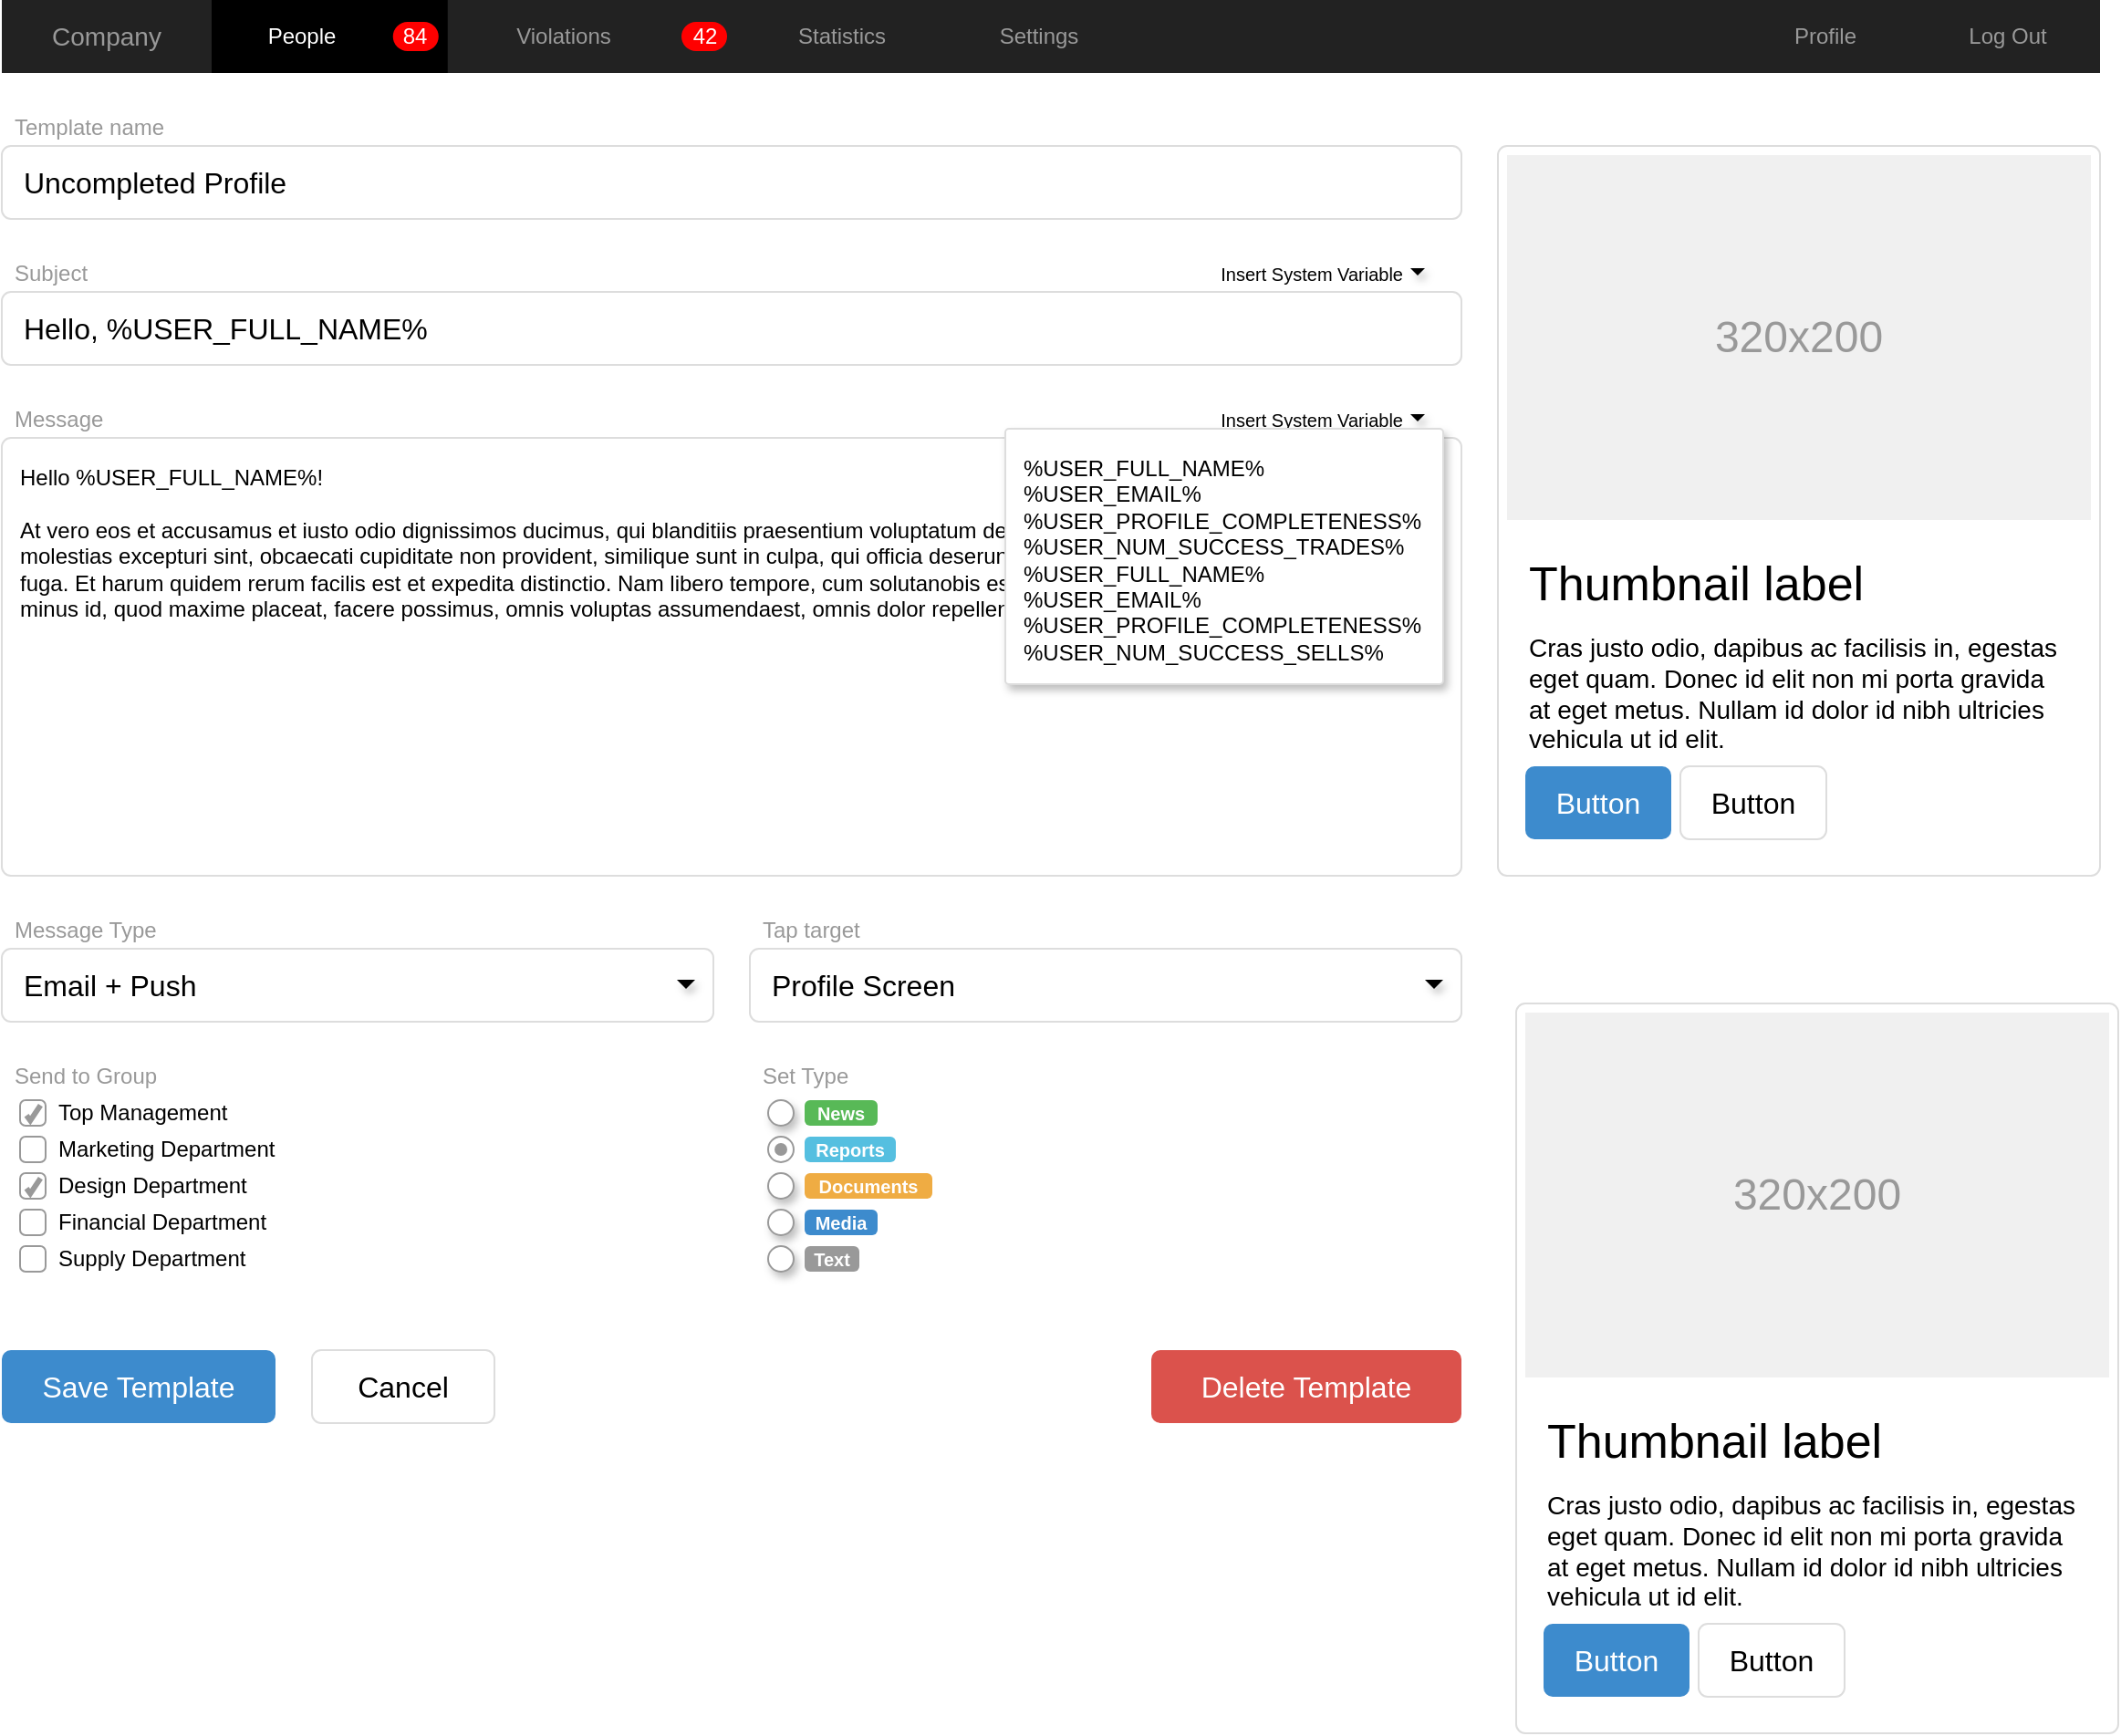 <mxfile version="22.1.22" type="github" pages="2">
  <diagram name="Page-1" id="c9db0220-8083-56f3-ca83-edcdcd058819">
    <mxGraphModel dx="1434" dy="697" grid="1" gridSize="10" guides="1" tooltips="1" connect="1" arrows="1" fold="1" page="1" pageScale="1.5" pageWidth="826" pageHeight="1169" background="none" math="0" shadow="0">
      <root>
        <mxCell id="0" style=";html=1;" />
        <mxCell id="1" style=";html=1;" parent="0" />
        <mxCell id="3d76a8aef4d5c911-1" value="" style="html=1;shadow=0;dashed=0;shape=mxgraph.bootstrap.rect;fillColor=#222222;strokeColor=none;whiteSpace=wrap;rounded=0;fontSize=12;fontColor=#000000;align=center;" parent="1" vertex="1">
          <mxGeometry x="40" y="70" width="1150" height="40" as="geometry" />
        </mxCell>
        <mxCell id="3d76a8aef4d5c911-2" value="Company" style="html=1;shadow=0;dashed=0;fillColor=none;strokeColor=none;shape=mxgraph.bootstrap.rect;fontColor=#999999;fontSize=14;whiteSpace=wrap;" parent="3d76a8aef4d5c911-1" vertex="1">
          <mxGeometry width="115" height="40" as="geometry" />
        </mxCell>
        <mxCell id="3d76a8aef4d5c911-3" value="People" style="html=1;shadow=0;dashed=0;shape=mxgraph.bootstrap.rect;fillColor=#000000;strokeColor=none;fontColor=#ffffff;spacingRight=30;whiteSpace=wrap;" parent="3d76a8aef4d5c911-1" vertex="1">
          <mxGeometry x="115" width="129.375" height="40" as="geometry" />
        </mxCell>
        <mxCell id="3d76a8aef4d5c911-4" value="84" style="html=1;shadow=0;dashed=0;shape=mxgraph.bootstrap.rrect;rSize=8;fillColor=#ff0000;strokeColor=none;fontColor=#ffffff;whiteSpace=wrap;" parent="3d76a8aef4d5c911-3" vertex="1">
          <mxGeometry x="1" y="0.5" width="25" height="16" relative="1" as="geometry">
            <mxPoint x="-30" y="-8" as="offset" />
          </mxGeometry>
        </mxCell>
        <mxCell id="3d76a8aef4d5c911-5" value="Violations" style="html=1;shadow=0;dashed=0;fillColor=none;strokeColor=none;shape=mxgraph.bootstrap.rect;fontColor=#999999;spacingRight=30;whiteSpace=wrap;" parent="3d76a8aef4d5c911-1" vertex="1">
          <mxGeometry x="244.375" width="158.125" height="40" as="geometry" />
        </mxCell>
        <mxCell id="3d76a8aef4d5c911-6" value="42" style="html=1;shadow=0;dashed=0;shape=mxgraph.bootstrap.rrect;rSize=8;fillColor=#ff0000;strokeColor=none;fontColor=#ffffff;whiteSpace=wrap;" parent="3d76a8aef4d5c911-5" vertex="1">
          <mxGeometry x="1" y="0.5" width="25" height="16" relative="1" as="geometry">
            <mxPoint x="-30" y="-8" as="offset" />
          </mxGeometry>
        </mxCell>
        <mxCell id="3d76a8aef4d5c911-7" value="Statistics" style="html=1;shadow=0;dashed=0;fillColor=none;strokeColor=none;shape=mxgraph.bootstrap.rect;fontColor=#999999;whiteSpace=wrap;" parent="3d76a8aef4d5c911-1" vertex="1">
          <mxGeometry x="402.5" width="115" height="40" as="geometry" />
        </mxCell>
        <mxCell id="3d76a8aef4d5c911-8" value="Settings" style="html=1;shadow=0;dashed=0;fillColor=none;strokeColor=none;shape=mxgraph.bootstrap.rect;fontColor=#999999;whiteSpace=wrap;" parent="3d76a8aef4d5c911-1" vertex="1">
          <mxGeometry x="517.5" width="100.625" height="40" as="geometry" />
        </mxCell>
        <mxCell id="3d76a8aef4d5c911-9" value="Profile" style="html=1;shadow=0;dashed=0;fillColor=none;strokeColor=none;shape=mxgraph.bootstrap.rect;fontColor=#999999;whiteSpace=wrap;" parent="3d76a8aef4d5c911-1" vertex="1">
          <mxGeometry x="948.75" width="100.625" height="40" as="geometry" />
        </mxCell>
        <mxCell id="3d76a8aef4d5c911-10" value="Log Out" style="html=1;shadow=0;dashed=0;fillColor=none;strokeColor=none;shape=mxgraph.bootstrap.rect;fontColor=#999999;whiteSpace=wrap;" parent="3d76a8aef4d5c911-1" vertex="1">
          <mxGeometry x="1049.375" width="100.625" height="40" as="geometry" />
        </mxCell>
        <mxCell id="3d76a8aef4d5c911-11" value="" style="html=1;shadow=0;dashed=0;shape=mxgraph.bootstrap.rrect;rSize=5;strokeColor=#dddddd;rounded=0;fontSize=12;align=center;" parent="1" vertex="1">
          <mxGeometry x="860" y="150" width="330" height="400" as="geometry" />
        </mxCell>
        <mxCell id="3d76a8aef4d5c911-12" value="320x200" style="shape=rect;fontSize=24;fillColor=#f0f0f0;strokeColor=none;fontColor=#999999;whiteSpace=wrap;" parent="3d76a8aef4d5c911-11" vertex="1">
          <mxGeometry x="5" y="5" width="320" height="200" as="geometry" />
        </mxCell>
        <mxCell id="3d76a8aef4d5c911-13" value="Thumbnail label" style="html=1;shadow=0;dashed=0;shape=mxgraph.bootstrap.anchor;fontSize=26;align=left;whiteSpace=wrap;" parent="3d76a8aef4d5c911-11" vertex="1">
          <mxGeometry x="15" y="220" width="300" height="40" as="geometry" />
        </mxCell>
        <mxCell id="3d76a8aef4d5c911-14" value="Cras justo odio, dapibus ac facilisis in, egestas eget quam. Donec id elit non mi porta gravida at eget metus. Nullam id dolor id nibh ultricies vehicula ut id elit." style="html=1;shadow=0;dashed=0;shape=mxgraph.bootstrap.anchor;strokeColor=#dddddd;whiteSpace=wrap;align=left;verticalAlign=top;fontSize=14;whiteSpace=wrap;" parent="3d76a8aef4d5c911-11" vertex="1">
          <mxGeometry x="15" y="260" width="300" height="80" as="geometry" />
        </mxCell>
        <mxCell id="3d76a8aef4d5c911-15" value="Button" style="html=1;shadow=0;dashed=0;shape=mxgraph.bootstrap.rrect;rSize=5;fontSize=16;fillColor=#3D8BCD;strokeColor=none;fontColor=#ffffff;whiteSpace=wrap;" parent="3d76a8aef4d5c911-11" vertex="1">
          <mxGeometry y="1" width="80" height="40" relative="1" as="geometry">
            <mxPoint x="15" y="-60" as="offset" />
          </mxGeometry>
        </mxCell>
        <mxCell id="3d76a8aef4d5c911-16" value="Button" style="html=1;shadow=0;dashed=0;shape=mxgraph.bootstrap.rrect;rSize=5;fontSize=16;strokeColor=#dddddd;whiteSpace=wrap;" parent="3d76a8aef4d5c911-11" vertex="1">
          <mxGeometry y="1" width="80" height="40" relative="1" as="geometry">
            <mxPoint x="100" y="-60" as="offset" />
          </mxGeometry>
        </mxCell>
        <mxCell id="3d76a8aef4d5c911-17" value="Template name" style="html=1;shadow=0;dashed=0;shape=mxgraph.bootstrap.rect;strokeColor=none;fillColor=none;fontColor=#999999;align=left;spacingLeft=5;whiteSpace=wrap;rounded=0;" parent="1" vertex="1">
          <mxGeometry x="40" y="130" width="200" height="20" as="geometry" />
        </mxCell>
        <mxCell id="3d76a8aef4d5c911-18" value="Uncompleted Profile" style="html=1;shadow=0;dashed=0;shape=mxgraph.bootstrap.rrect;rSize=5;strokeColor=#dddddd;;align=left;spacingLeft=10;fontSize=16;whiteSpace=wrap;rounded=0;" parent="1" vertex="1">
          <mxGeometry x="40" y="150" width="800" height="40" as="geometry" />
        </mxCell>
        <mxCell id="3d76a8aef4d5c911-19" value="Subject" style="html=1;shadow=0;dashed=0;shape=mxgraph.bootstrap.rect;strokeColor=none;fillColor=none;fontColor=#999999;align=left;spacingLeft=5;whiteSpace=wrap;rounded=0;" parent="1" vertex="1">
          <mxGeometry x="40" y="210" width="200" height="20" as="geometry" />
        </mxCell>
        <mxCell id="3d76a8aef4d5c911-20" value="Hello, %USER_FULL_NAME%" style="html=1;shadow=0;dashed=0;shape=mxgraph.bootstrap.rrect;rSize=5;strokeColor=#dddddd;align=left;spacingLeft=10;fontSize=16;whiteSpace=wrap;rounded=0;" parent="1" vertex="1">
          <mxGeometry x="40" y="230" width="800" height="40" as="geometry" />
        </mxCell>
        <mxCell id="3d76a8aef4d5c911-21" value="Insert System Variable" style="html=1;shadow=0;dashed=0;shape=mxgraph.bootstrap.rect;strokeColor=none;fillColor=none;align=right;fontSize=10;whiteSpace=wrap;rounded=0;" parent="1" vertex="1">
          <mxGeometry x="690" y="210" width="120" height="20" as="geometry" />
        </mxCell>
        <mxCell id="3d76a8aef4d5c911-22" value="" style="shape=triangle;strokeColor=none;fillColor=#000000;direction=south;rounded=0;shadow=1;fontSize=12;fontColor=#000000;align=center;html=1;" parent="1" vertex="1">
          <mxGeometry x="812" y="217" width="8" height="4" as="geometry" />
        </mxCell>
        <mxCell id="3d76a8aef4d5c911-23" value="Message" style="html=1;shadow=0;dashed=0;shape=mxgraph.bootstrap.rect;strokeColor=none;fillColor=none;fontColor=#999999;align=left;spacingLeft=5;whiteSpace=wrap;rounded=0;" parent="1" vertex="1">
          <mxGeometry x="40" y="290" width="200" height="20" as="geometry" />
        </mxCell>
        <mxCell id="3d76a8aef4d5c911-24" value="Hello %USER_FULL_NAME%!&#xa;&#xa;At vero eos et accusamus et iusto odio dignissimos ducimus, qui blanditiis praesentium voluptatum deleniti atque corrupti, quosdolores et quas molestias excepturi sint, obcaecati cupiditate non provident, similique sunt in culpa, qui officia deserunt mollitiaanimi, id est laborum et dolorum fuga. Et harum quidem rerum facilis est et expedita distinctio. Nam libero tempore, cum solutanobis est eligendi optio, cumque nihil impedit, quo minus id, quod maxime placeat, facere possimus, omnis voluptas assumendaest, omnis dolor repellendus." style="html=1;shadow=0;dashed=0;shape=mxgraph.bootstrap.rrect;rSize=5;fontSize=12;strokeColor=#dddddd;align=left;spacing=10;verticalAlign=top;whiteSpace=wrap;rounded=0;" parent="1" vertex="1">
          <mxGeometry x="40" y="310" width="800" height="240" as="geometry" />
        </mxCell>
        <mxCell id="3d76a8aef4d5c911-25" value="Insert System Variable" style="html=1;shadow=0;dashed=0;shape=mxgraph.bootstrap.rect;strokeColor=none;fillColor=none;align=right;fontSize=10;whiteSpace=wrap;rounded=0;" parent="1" vertex="1">
          <mxGeometry x="690" y="290" width="120" height="20" as="geometry" />
        </mxCell>
        <mxCell id="3d76a8aef4d5c911-26" value="" style="shape=triangle;strokeColor=none;fillColor=#000000;direction=south;rounded=0;shadow=1;fontSize=12;fontColor=#000000;align=center;html=1;" parent="1" vertex="1">
          <mxGeometry x="812" y="297" width="8" height="4" as="geometry" />
        </mxCell>
        <mxCell id="3d76a8aef4d5c911-27" value="%USER_FULL_NAME%&#xa;%USER_EMAIL%&#xa;%USER_PROFILE_COMPLETENESS%&#xa;%USER_NUM_SUCCESS_TRADES%&#xa;%USER_FULL_NAME%&#xa;%USER_EMAIL%&#xa;%USER_PROFILE_COMPLETENESS%&#xa;%USER_NUM_SUCCESS_SELLS%" style="html=1;shadow=0;dashed=0;shape=mxgraph.bootstrap.rrect;fontSize=12;rSize=2;strokeColor=#dddddd;align=left;verticalAlign=top;spacing=10;shadow=1;whiteSpace=wrap;rounded=0;" parent="1" vertex="1">
          <mxGeometry x="590" y="305" width="240" height="140" as="geometry" />
        </mxCell>
        <mxCell id="3d76a8aef4d5c911-28" value="Message Type" style="html=1;shadow=0;dashed=0;shape=mxgraph.bootstrap.rect;strokeColor=none;fillColor=none;fontColor=#999999;align=left;spacingLeft=5;whiteSpace=wrap;rounded=0;" parent="1" vertex="1">
          <mxGeometry x="40" y="570" width="200" height="20" as="geometry" />
        </mxCell>
        <mxCell id="3d76a8aef4d5c911-29" value="Email + Push" style="html=1;shadow=0;dashed=0;shape=mxgraph.bootstrap.rrect;rSize=5;strokeColor=#dddddd;align=left;spacingLeft=10;fontSize=16;whiteSpace=wrap;rounded=0;" parent="1" vertex="1">
          <mxGeometry x="40" y="590" width="390" height="40" as="geometry" />
        </mxCell>
        <mxCell id="3d76a8aef4d5c911-30" value="" style="shape=triangle;strokeColor=none;fillColor=#000000;direction=south;rounded=0;shadow=1;fontSize=12;fontColor=#000000;align=center;html=1;" parent="1" vertex="1">
          <mxGeometry x="410" y="607" width="10" height="5" as="geometry" />
        </mxCell>
        <mxCell id="3d76a8aef4d5c911-31" value="Tap target" style="html=1;shadow=0;dashed=0;shape=mxgraph.bootstrap.rect;strokeColor=none;fillColor=none;fontColor=#999999;align=left;spacingLeft=5;whiteSpace=wrap;rounded=0;" parent="1" vertex="1">
          <mxGeometry x="450" y="570" width="200" height="20" as="geometry" />
        </mxCell>
        <mxCell id="3d76a8aef4d5c911-32" value="Profile Screen" style="html=1;shadow=0;dashed=0;shape=mxgraph.bootstrap.rrect;rSize=5;strokeColor=#dddddd;align=left;spacingLeft=10;fontSize=16;whiteSpace=wrap;rounded=0;" parent="1" vertex="1">
          <mxGeometry x="450" y="590" width="390" height="40" as="geometry" />
        </mxCell>
        <mxCell id="3d76a8aef4d5c911-33" value="" style="shape=triangle;strokeColor=none;fillColor=#000000;direction=south;rounded=0;shadow=1;fontSize=12;fontColor=#000000;align=center;html=1;" parent="1" vertex="1">
          <mxGeometry x="820" y="607" width="10" height="5" as="geometry" />
        </mxCell>
        <mxCell id="3d76a8aef4d5c911-34" value="Send to Group" style="html=1;shadow=0;dashed=0;shape=mxgraph.bootstrap.rect;strokeColor=none;fillColor=none;fontColor=#999999;align=left;spacingLeft=5;whiteSpace=wrap;rounded=0;" parent="1" vertex="1">
          <mxGeometry x="40" y="650" width="200" height="20" as="geometry" />
        </mxCell>
        <mxCell id="3d76a8aef4d5c911-35" value="Top Management" style="html=1;shadow=0;dashed=0;shape=mxgraph.bootstrap.checkbox;fontSize=12;strokeColor=#999999;align=left;labelPosition=right;spacingLeft=5;rounded=0;" parent="1" vertex="1">
          <mxGeometry x="50" y="673" width="14" height="14" as="geometry" />
        </mxCell>
        <mxCell id="3d76a8aef4d5c911-36" value="Marketing Department" style="html=1;shadow=0;dashed=0;shape=mxgraph.bootstrap.rrect;fontSize=12;rSize=3;strokeColor=#999999;align=left;labelPosition=right;spacingLeft=5;rounded=0;" parent="1" vertex="1">
          <mxGeometry x="50" y="693" width="14" height="14" as="geometry" />
        </mxCell>
        <mxCell id="3d76a8aef4d5c911-37" value="Design Department" style="html=1;shadow=0;dashed=0;shape=mxgraph.bootstrap.checkbox;fontSize=12;strokeColor=#999999;align=left;labelPosition=right;spacingLeft=5;rounded=0;" parent="1" vertex="1">
          <mxGeometry x="50" y="713" width="14" height="14" as="geometry" />
        </mxCell>
        <mxCell id="3d76a8aef4d5c911-38" value="Financial Department" style="html=1;shadow=0;dashed=0;shape=mxgraph.bootstrap.rrect;fontSize=12;rSize=3;strokeColor=#999999;align=left;labelPosition=right;spacingLeft=5;rounded=0;" parent="1" vertex="1">
          <mxGeometry x="50" y="733" width="14" height="14" as="geometry" />
        </mxCell>
        <mxCell id="3d76a8aef4d5c911-39" value="Supply Department" style="html=1;shadow=0;dashed=0;shape=mxgraph.bootstrap.rrect;fontSize=12;rSize=3;strokeColor=#999999;align=left;labelPosition=right;spacingLeft=5;rounded=0;" parent="1" vertex="1">
          <mxGeometry x="50" y="753" width="14" height="14" as="geometry" />
        </mxCell>
        <mxCell id="3d76a8aef4d5c911-40" value="Set Type" style="html=1;shadow=0;dashed=0;shape=mxgraph.bootstrap.rect;strokeColor=none;fillColor=none;fontColor=#999999;align=left;spacingLeft=5;whiteSpace=wrap;rounded=0;" parent="1" vertex="1">
          <mxGeometry x="450" y="650" width="200" height="20" as="geometry" />
        </mxCell>
        <mxCell id="3d76a8aef4d5c911-41" value="" style="shape=ellipse;dashed=0;strokeColor=#999999;fillColor=#ffffff;html=1;rounded=0;shadow=1;fontSize=12;fontColor=#000000;align=center;" parent="1" vertex="1">
          <mxGeometry x="460" y="673" width="14" height="14" as="geometry" />
        </mxCell>
        <mxCell id="3d76a8aef4d5c911-42" value="News" style="html=1;shadow=0;dashed=0;shape=mxgraph.bootstrap.rrect;align=center;rSize=3;strokeColor=none;fillColor=#58B957;fontColor=#ffffff;fontStyle=1;fontSize=10;whiteSpace=wrap;rounded=0;" parent="1" vertex="1">
          <mxGeometry x="480" y="673" width="40" height="14" as="geometry" />
        </mxCell>
        <mxCell id="3d76a8aef4d5c911-43" value="" style="html=1;shadow=0;dashed=0;shape=mxgraph.bootstrap.radioButton;strokeColor=#999999;fillColor=#ffffff;rounded=0;fontSize=12;fontColor=#000000;align=center;" parent="1" vertex="1">
          <mxGeometry x="460" y="693" width="14" height="14" as="geometry" />
        </mxCell>
        <mxCell id="3d76a8aef4d5c911-44" value="Reports" style="html=1;shadow=0;dashed=0;shape=mxgraph.bootstrap.rrect;align=center;rSize=3;strokeColor=none;fillColor=#55BFE0;fontColor=#ffffff;fontStyle=1;fontSize=10;whiteSpace=wrap;rounded=0;" parent="1" vertex="1">
          <mxGeometry x="480" y="693" width="50" height="14" as="geometry" />
        </mxCell>
        <mxCell id="3d76a8aef4d5c911-45" value="" style="shape=ellipse;dashed=0;strokeColor=#999999;fillColor=#ffffff;html=1;rounded=0;shadow=1;fontSize=12;fontColor=#000000;align=center;" parent="1" vertex="1">
          <mxGeometry x="460" y="713" width="14" height="14" as="geometry" />
        </mxCell>
        <mxCell id="3d76a8aef4d5c911-46" value="Documents" style="html=1;shadow=0;dashed=0;shape=mxgraph.bootstrap.rrect;align=center;rSize=3;strokeColor=none;fillColor=#EFAC43;fontColor=#ffffff;fontStyle=1;fontSize=10;whiteSpace=wrap;rounded=0;" parent="1" vertex="1">
          <mxGeometry x="480" y="713" width="70" height="14" as="geometry" />
        </mxCell>
        <mxCell id="3d76a8aef4d5c911-47" value="" style="shape=ellipse;dashed=0;strokeColor=#999999;fillColor=#ffffff;html=1;rounded=0;shadow=1;fontSize=12;fontColor=#000000;align=center;" parent="1" vertex="1">
          <mxGeometry x="460" y="733" width="14" height="14" as="geometry" />
        </mxCell>
        <mxCell id="3d76a8aef4d5c911-48" value="Media" style="html=1;shadow=0;dashed=0;shape=mxgraph.bootstrap.rrect;align=center;rSize=3;strokeColor=none;fillColor=#3D8BCD;fontColor=#ffffff;fontStyle=1;fontSize=10;whiteSpace=wrap;rounded=0;" parent="1" vertex="1">
          <mxGeometry x="480" y="733" width="40" height="14" as="geometry" />
        </mxCell>
        <mxCell id="3d76a8aef4d5c911-49" value="" style="shape=ellipse;dashed=0;strokeColor=#999999;fillColor=#ffffff;html=1;rounded=0;shadow=1;fontSize=12;fontColor=#000000;align=center;" parent="1" vertex="1">
          <mxGeometry x="460" y="753" width="14" height="14" as="geometry" />
        </mxCell>
        <mxCell id="3d76a8aef4d5c911-50" value="Text" style="html=1;shadow=0;dashed=0;shape=mxgraph.bootstrap.rrect;align=center;rSize=3;strokeColor=none;fillColor=#999999;fontColor=#ffffff;fontStyle=1;fontSize=10;whiteSpace=wrap;rounded=0;" parent="1" vertex="1">
          <mxGeometry x="480" y="753" width="30" height="14" as="geometry" />
        </mxCell>
        <mxCell id="3d76a8aef4d5c911-51" value="Save Template" style="html=1;shadow=0;dashed=0;shape=mxgraph.bootstrap.rrect;align=center;rSize=5;strokeColor=none;fillColor=#3D8BCD;fontColor=#ffffff;fontSize=16;whiteSpace=wrap;rounded=0;" parent="1" vertex="1">
          <mxGeometry x="40" y="810" width="150" height="40" as="geometry" />
        </mxCell>
        <mxCell id="3d76a8aef4d5c911-52" value="Cancel" style="html=1;shadow=0;dashed=0;shape=mxgraph.bootstrap.rrect;align=center;rSize=5;strokeColor=#dddddd;fontSize=16;whiteSpace=wrap;rounded=0;" parent="1" vertex="1">
          <mxGeometry x="210" y="810" width="100" height="40" as="geometry" />
        </mxCell>
        <mxCell id="3d76a8aef4d5c911-53" value="Delete Template" style="html=1;shadow=0;dashed=0;shape=mxgraph.bootstrap.rrect;align=center;rSize=5;strokeColor=none;fillColor=#DB524C;fontColor=#ffffff;fontSize=16;whiteSpace=wrap;rounded=0;" parent="1" vertex="1">
          <mxGeometry x="670" y="810" width="170" height="40" as="geometry" />
        </mxCell>
        <mxCell id="3d76a8aef4d5c911-54" value="" style="html=1;shadow=0;dashed=0;shape=mxgraph.bootstrap.rrect;rSize=5;strokeColor=#dddddd;rounded=0;fontSize=12;align=center;" parent="1" vertex="1">
          <mxGeometry x="870" y="620" width="330" height="400" as="geometry" />
        </mxCell>
        <mxCell id="3d76a8aef4d5c911-55" value="320x200" style="shape=rect;fontSize=24;fillColor=#f0f0f0;strokeColor=none;fontColor=#999999;whiteSpace=wrap;" parent="3d76a8aef4d5c911-54" vertex="1">
          <mxGeometry x="5" y="5" width="320" height="200" as="geometry" />
        </mxCell>
        <mxCell id="3d76a8aef4d5c911-56" value="Thumbnail label" style="html=1;shadow=0;dashed=0;shape=mxgraph.bootstrap.anchor;fontSize=26;align=left;whiteSpace=wrap;" parent="3d76a8aef4d5c911-54" vertex="1">
          <mxGeometry x="15" y="220" width="300" height="40" as="geometry" />
        </mxCell>
        <mxCell id="3d76a8aef4d5c911-57" value="Cras justo odio, dapibus ac facilisis in, egestas eget quam. Donec id elit non mi porta gravida at eget metus. Nullam id dolor id nibh ultricies vehicula ut id elit." style="html=1;shadow=0;dashed=0;shape=mxgraph.bootstrap.anchor;strokeColor=#dddddd;whiteSpace=wrap;align=left;verticalAlign=top;fontSize=14;whiteSpace=wrap;" parent="3d76a8aef4d5c911-54" vertex="1">
          <mxGeometry x="15" y="260" width="300" height="80" as="geometry" />
        </mxCell>
        <mxCell id="3d76a8aef4d5c911-58" value="Button" style="html=1;shadow=0;dashed=0;shape=mxgraph.bootstrap.rrect;rSize=5;fontSize=16;fillColor=#3D8BCD;strokeColor=none;fontColor=#ffffff;whiteSpace=wrap;" parent="3d76a8aef4d5c911-54" vertex="1">
          <mxGeometry y="1" width="80" height="40" relative="1" as="geometry">
            <mxPoint x="15" y="-60" as="offset" />
          </mxGeometry>
        </mxCell>
        <mxCell id="3d76a8aef4d5c911-59" value="Button" style="html=1;shadow=0;dashed=0;shape=mxgraph.bootstrap.rrect;rSize=5;fontSize=16;strokeColor=#dddddd;whiteSpace=wrap;" parent="3d76a8aef4d5c911-54" vertex="1">
          <mxGeometry y="1" width="80" height="40" relative="1" as="geometry">
            <mxPoint x="100" y="-60" as="offset" />
          </mxGeometry>
        </mxCell>
      </root>
    </mxGraphModel>
  </diagram>
  <diagram id="HF3EYHtyEsSgDk29EQUM" name="Страница 2">
    <mxGraphModel dx="1434" dy="697" grid="1" gridSize="10" guides="1" tooltips="1" connect="1" arrows="1" fold="1" page="1" pageScale="1" pageWidth="1169" pageHeight="827" math="0" shadow="0">
      <root>
        <mxCell id="0" />
        <mxCell id="1" parent="0" />
        <mxCell id="90lqPr3b5wlRCQ1Bb15_-1" value="&lt;p style=&quot;line-height: 100%; margin-bottom: 0cm; font-size: 13px;&quot;&gt;&lt;font style=&quot;font-size: 13px;&quot;&gt;&lt;font color=&quot;#000000&quot; style=&quot;font-size: 13px;&quot;&gt;&lt;font face=&quot;DejaVu Sans Condensed, sans-serif&quot; style=&quot;font-size: 13px;&quot;&gt;&lt;b style=&quot;font-size: 13px;&quot;&gt;Кон&lt;/b&gt;&lt;/font&gt;&lt;/font&gt;&lt;font color=&quot;#000000&quot; style=&quot;font-size: 13px;&quot;&gt;&lt;font face=&quot;DejaVu Sans Condensed, sans-serif&quot; style=&quot;font-size: 13px;&quot;&gt;&lt;b style=&quot;font-size: 13px;&quot;&gt;т&lt;/b&gt;&lt;/font&gt;&lt;/font&gt;&lt;font color=&quot;#000000&quot; style=&quot;font-size: 13px;&quot;&gt;&lt;font face=&quot;DejaVu Sans Condensed, sans-serif&quot; style=&quot;font-size: 13px;&quot;&gt;&lt;b style=&quot;font-size: 13px;&quot;&gt;роль USB-портов (USBGuard)&lt;/b&gt;&lt;/font&gt;&lt;/font&gt;&lt;/font&gt;&lt;br style=&quot;font-size: 13px;&quot;&gt;&lt;/p&gt;" style="text;whiteSpace=wrap;html=1;fontSize=13;" parent="1" vertex="1">
          <mxGeometry x="10" width="450" height="50" as="geometry" />
        </mxCell>
        <mxCell id="3SDEc3MKjUo-QjRz-hxS-2" value="" style="group;fontSize=13;" parent="1" vertex="1" connectable="0">
          <mxGeometry x="10" y="40" width="410" height="30" as="geometry" />
        </mxCell>
        <mxCell id="j7Y8htLGbgiCzbjYnlhf-1" value="&lt;font style=&quot;font-size: 13px;&quot;&gt;Использовать контроль USB портов&lt;/font&gt;" style="text;html=1;align=left;verticalAlign=top;resizable=0;points=[];autosize=1;strokeColor=none;fillColor=none;spacing=2;fontSize=13;" parent="3SDEc3MKjUo-QjRz-hxS-2" vertex="1">
          <mxGeometry x="30" width="250" height="30" as="geometry" />
        </mxCell>
        <mxCell id="3SDEc3MKjUo-QjRz-hxS-1" value="" style="rounded=1;whiteSpace=wrap;html=1;shadow=0;labelBackgroundColor=none;strokeWidth=1;fontFamily=Verdana;fontSize=13;align=center;" parent="3SDEc3MKjUo-QjRz-hxS-2" vertex="1">
          <mxGeometry y="5" width="20" height="20" as="geometry" />
        </mxCell>
        <mxCell id="j7Y8htLGbgiCzbjYnlhf-2" value="" style="endArrow=none;html=1;rounded=0;fontSize=13;" parent="3SDEc3MKjUo-QjRz-hxS-2" edge="1">
          <mxGeometry width="50" height="50" relative="1" as="geometry">
            <mxPoint y="40" as="sourcePoint" />
            <mxPoint x="790" y="40" as="targetPoint" />
          </mxGeometry>
        </mxCell>
        <mxCell id="3SDEc3MKjUo-QjRz-hxS-3" value="" style="group;fontSize=13;" parent="1" vertex="1" connectable="0">
          <mxGeometry x="10" y="290" width="570" height="50" as="geometry" />
        </mxCell>
        <mxCell id="3SDEc3MKjUo-QjRz-hxS-4" value="Блокировать всё, кроме подключённых устройств" style="text;html=1;align=left;verticalAlign=top;resizable=0;points=[];autosize=1;strokeColor=none;fillColor=none;spacing=2;" parent="3SDEc3MKjUo-QjRz-hxS-3" vertex="1">
          <mxGeometry x="30" width="380" height="30" as="geometry" />
        </mxCell>
        <mxCell id="3SDEc3MKjUo-QjRz-hxS-6" value="" style="ellipse;whiteSpace=wrap;html=1;aspect=fixed;fontSize=13;" parent="3SDEc3MKjUo-QjRz-hxS-3" vertex="1">
          <mxGeometry y="7.5" width="15" height="15" as="geometry" />
        </mxCell>
        <mxCell id="3SDEc3MKjUo-QjRz-hxS-68" value="" style="group;fontSize=13;" parent="3SDEc3MKjUo-QjRz-hxS-3" vertex="1" connectable="0">
          <mxGeometry y="20" width="570" height="30" as="geometry" />
        </mxCell>
        <mxCell id="3SDEc3MKjUo-QjRz-hxS-69" value="Блокировать всё, кроме подключённых устройств и HID/HUB устройств" style="text;html=1;align=left;verticalAlign=middle;resizable=0;points=[];autosize=1;strokeColor=none;fillColor=none;spacing=2;labelPosition=center;verticalLabelPosition=middle;" parent="3SDEc3MKjUo-QjRz-hxS-68" vertex="1">
          <mxGeometry x="30" width="540" height="30" as="geometry" />
        </mxCell>
        <mxCell id="3SDEc3MKjUo-QjRz-hxS-70" value="" style="ellipse;whiteSpace=wrap;html=1;aspect=fixed;fontSize=13;" parent="3SDEc3MKjUo-QjRz-hxS-68" vertex="1">
          <mxGeometry y="7.5" width="15" height="15" as="geometry" />
        </mxCell>
        <mxCell id="3SDEc3MKjUo-QjRz-hxS-8" value="Сохранить настройки" style="rounded=1;whiteSpace=wrap;html=1;fillColor=#dae8fc;strokeColor=#6c8ebf;fontSize=13;" parent="1" vertex="1">
          <mxGeometry x="600" y="42.5" width="200" height="25" as="geometry" />
        </mxCell>
        <mxCell id="3SDEc3MKjUo-QjRz-hxS-13" value="Список подключенных устройств" style="shape=table;startSize=30;container=1;collapsible=0;childLayout=tableLayout;strokeColor=#6c8ebf;fontSize=13;fillColor=#dae8fc;" parent="1" vertex="1">
          <mxGeometry x="10" y="110" width="790" height="90" as="geometry" />
        </mxCell>
        <mxCell id="3SDEc3MKjUo-QjRz-hxS-14" value="" style="shape=tableRow;horizontal=0;startSize=0;swimlaneHead=0;swimlaneBody=0;strokeColor=inherit;top=0;left=0;bottom=0;right=0;collapsible=0;dropTarget=0;fillColor=none;points=[[0,0.5],[1,0.5]];portConstraint=eastwest;fontSize=13;" parent="3SDEc3MKjUo-QjRz-hxS-13" vertex="1">
          <mxGeometry y="30" width="790" height="20" as="geometry" />
        </mxCell>
        <mxCell id="3SDEc3MKjUo-QjRz-hxS-142" value="№" style="shape=partialRectangle;html=1;whiteSpace=wrap;connectable=0;strokeColor=inherit;overflow=hidden;fillColor=none;top=0;left=0;bottom=0;right=0;pointerEvents=1;fontSize=13;" parent="3SDEc3MKjUo-QjRz-hxS-14" vertex="1">
          <mxGeometry width="31" height="20" as="geometry">
            <mxRectangle width="31" height="20" as="alternateBounds" />
          </mxGeometry>
        </mxCell>
        <mxCell id="3SDEc3MKjUo-QjRz-hxS-157" value="Port" style="shape=partialRectangle;html=1;whiteSpace=wrap;connectable=0;strokeColor=inherit;overflow=hidden;fillColor=none;top=0;left=0;bottom=0;right=0;pointerEvents=1;fontSize=13;" parent="3SDEc3MKjUo-QjRz-hxS-14" vertex="1">
          <mxGeometry x="31" width="119" height="20" as="geometry">
            <mxRectangle width="119" height="20" as="alternateBounds" />
          </mxGeometry>
        </mxCell>
        <mxCell id="3SDEc3MKjUo-QjRz-hxS-15" value="CC:SS:PP&amp;nbsp;↓" style="shape=partialRectangle;html=1;whiteSpace=wrap;connectable=0;strokeColor=inherit;overflow=hidden;fillColor=none;top=0;left=0;bottom=0;right=0;pointerEvents=1;fontSize=13;" parent="3SDEc3MKjUo-QjRz-hxS-14" vertex="1">
          <mxGeometry x="150" width="118" height="20" as="geometry">
            <mxRectangle width="118" height="20" as="alternateBounds" />
          </mxGeometry>
        </mxCell>
        <mxCell id="3SDEc3MKjUo-QjRz-hxS-16" value="VID" style="shape=partialRectangle;html=1;whiteSpace=wrap;connectable=0;strokeColor=inherit;overflow=hidden;fillColor=none;top=0;left=0;bottom=0;right=0;pointerEvents=1;fontSize=13;" parent="3SDEc3MKjUo-QjRz-hxS-14" vertex="1">
          <mxGeometry x="268" width="75" height="20" as="geometry">
            <mxRectangle width="75" height="20" as="alternateBounds" />
          </mxGeometry>
        </mxCell>
        <mxCell id="3SDEc3MKjUo-QjRz-hxS-38" value="Vendor" style="shape=partialRectangle;html=1;whiteSpace=wrap;connectable=0;strokeColor=inherit;overflow=hidden;fillColor=none;top=0;left=0;bottom=0;right=0;pointerEvents=1;fontSize=13;" parent="3SDEc3MKjUo-QjRz-hxS-14" vertex="1">
          <mxGeometry x="343" width="73" height="20" as="geometry">
            <mxRectangle width="73" height="20" as="alternateBounds" />
          </mxGeometry>
        </mxCell>
        <mxCell id="3SDEc3MKjUo-QjRz-hxS-17" value="PID" style="shape=partialRectangle;html=1;whiteSpace=wrap;connectable=0;strokeColor=inherit;overflow=hidden;fillColor=none;top=0;left=0;bottom=0;right=0;pointerEvents=1;fontSize=13;" parent="3SDEc3MKjUo-QjRz-hxS-14" vertex="1">
          <mxGeometry x="416" width="76" height="20" as="geometry">
            <mxRectangle width="76" height="20" as="alternateBounds" />
          </mxGeometry>
        </mxCell>
        <mxCell id="3SDEc3MKjUo-QjRz-hxS-35" value="Product" style="shape=partialRectangle;html=1;whiteSpace=wrap;connectable=0;strokeColor=inherit;overflow=hidden;fillColor=none;top=0;left=0;bottom=0;right=0;pointerEvents=1;fontSize=13;" parent="3SDEc3MKjUo-QjRz-hxS-14" vertex="1">
          <mxGeometry x="492" width="75" height="20" as="geometry">
            <mxRectangle width="75" height="20" as="alternateBounds" />
          </mxGeometry>
        </mxCell>
        <mxCell id="3SDEc3MKjUo-QjRz-hxS-26" value="SN" style="shape=partialRectangle;html=1;whiteSpace=wrap;connectable=0;strokeColor=inherit;overflow=hidden;fillColor=none;top=0;left=0;bottom=0;right=0;pointerEvents=1;fontSize=13;" parent="3SDEc3MKjUo-QjRz-hxS-14" vertex="1">
          <mxGeometry x="567" width="74" height="20" as="geometry">
            <mxRectangle width="74" height="20" as="alternateBounds" />
          </mxGeometry>
        </mxCell>
        <mxCell id="3SDEc3MKjUo-QjRz-hxS-29" value="Hash" style="shape=partialRectangle;html=1;whiteSpace=wrap;connectable=0;strokeColor=inherit;overflow=hidden;fillColor=none;top=0;left=0;bottom=0;right=0;pointerEvents=1;fontSize=13;" parent="3SDEc3MKjUo-QjRz-hxS-14" vertex="1">
          <mxGeometry x="641" width="74" height="20" as="geometry">
            <mxRectangle width="74" height="20" as="alternateBounds" />
          </mxGeometry>
        </mxCell>
        <mxCell id="3SDEc3MKjUo-QjRz-hxS-32" value="Status" style="shape=partialRectangle;html=1;whiteSpace=wrap;connectable=0;strokeColor=inherit;overflow=hidden;fillColor=none;top=0;left=0;bottom=0;right=0;pointerEvents=1;fontSize=13;" parent="3SDEc3MKjUo-QjRz-hxS-14" vertex="1">
          <mxGeometry x="715" width="75" height="20" as="geometry">
            <mxRectangle width="75" height="20" as="alternateBounds" />
          </mxGeometry>
        </mxCell>
        <mxCell id="3SDEc3MKjUo-QjRz-hxS-18" value="" style="shape=tableRow;horizontal=0;startSize=0;swimlaneHead=0;swimlaneBody=0;strokeColor=inherit;top=0;left=0;bottom=0;right=0;collapsible=0;dropTarget=0;fillColor=none;points=[[0,0.5],[1,0.5]];portConstraint=eastwest;fontSize=13;" parent="3SDEc3MKjUo-QjRz-hxS-13" vertex="1">
          <mxGeometry y="50" width="790" height="20" as="geometry" />
        </mxCell>
        <mxCell id="3SDEc3MKjUo-QjRz-hxS-143" style="shape=partialRectangle;html=1;whiteSpace=wrap;connectable=0;strokeColor=inherit;overflow=hidden;fillColor=none;top=0;left=0;bottom=0;right=0;pointerEvents=1;fontSize=13;" parent="3SDEc3MKjUo-QjRz-hxS-18" vertex="1">
          <mxGeometry width="31" height="20" as="geometry">
            <mxRectangle width="31" height="20" as="alternateBounds" />
          </mxGeometry>
        </mxCell>
        <mxCell id="3SDEc3MKjUo-QjRz-hxS-158" style="shape=partialRectangle;html=1;whiteSpace=wrap;connectable=0;strokeColor=inherit;overflow=hidden;fillColor=none;top=0;left=0;bottom=0;right=0;pointerEvents=1;fontSize=13;" parent="3SDEc3MKjUo-QjRz-hxS-18" vertex="1">
          <mxGeometry x="31" width="119" height="20" as="geometry">
            <mxRectangle width="119" height="20" as="alternateBounds" />
          </mxGeometry>
        </mxCell>
        <mxCell id="3SDEc3MKjUo-QjRz-hxS-19" value="" style="shape=partialRectangle;html=1;whiteSpace=wrap;connectable=0;strokeColor=inherit;overflow=hidden;fillColor=none;top=0;left=0;bottom=0;right=0;pointerEvents=1;fontSize=13;" parent="3SDEc3MKjUo-QjRz-hxS-18" vertex="1">
          <mxGeometry x="150" width="118" height="20" as="geometry">
            <mxRectangle width="118" height="20" as="alternateBounds" />
          </mxGeometry>
        </mxCell>
        <mxCell id="3SDEc3MKjUo-QjRz-hxS-20" value="" style="shape=partialRectangle;html=1;whiteSpace=wrap;connectable=0;strokeColor=inherit;overflow=hidden;fillColor=none;top=0;left=0;bottom=0;right=0;pointerEvents=1;fontSize=13;" parent="3SDEc3MKjUo-QjRz-hxS-18" vertex="1">
          <mxGeometry x="268" width="75" height="20" as="geometry">
            <mxRectangle width="75" height="20" as="alternateBounds" />
          </mxGeometry>
        </mxCell>
        <mxCell id="3SDEc3MKjUo-QjRz-hxS-39" style="shape=partialRectangle;html=1;whiteSpace=wrap;connectable=0;strokeColor=inherit;overflow=hidden;fillColor=none;top=0;left=0;bottom=0;right=0;pointerEvents=1;fontSize=13;" parent="3SDEc3MKjUo-QjRz-hxS-18" vertex="1">
          <mxGeometry x="343" width="73" height="20" as="geometry">
            <mxRectangle width="73" height="20" as="alternateBounds" />
          </mxGeometry>
        </mxCell>
        <mxCell id="3SDEc3MKjUo-QjRz-hxS-21" value="" style="shape=partialRectangle;html=1;whiteSpace=wrap;connectable=0;strokeColor=inherit;overflow=hidden;fillColor=none;top=0;left=0;bottom=0;right=0;pointerEvents=1;fontSize=13;" parent="3SDEc3MKjUo-QjRz-hxS-18" vertex="1">
          <mxGeometry x="416" width="76" height="20" as="geometry">
            <mxRectangle width="76" height="20" as="alternateBounds" />
          </mxGeometry>
        </mxCell>
        <mxCell id="3SDEc3MKjUo-QjRz-hxS-36" style="shape=partialRectangle;html=1;whiteSpace=wrap;connectable=0;strokeColor=inherit;overflow=hidden;fillColor=none;top=0;left=0;bottom=0;right=0;pointerEvents=1;fontSize=13;" parent="3SDEc3MKjUo-QjRz-hxS-18" vertex="1">
          <mxGeometry x="492" width="75" height="20" as="geometry">
            <mxRectangle width="75" height="20" as="alternateBounds" />
          </mxGeometry>
        </mxCell>
        <mxCell id="3SDEc3MKjUo-QjRz-hxS-27" style="shape=partialRectangle;html=1;whiteSpace=wrap;connectable=0;strokeColor=inherit;overflow=hidden;fillColor=none;top=0;left=0;bottom=0;right=0;pointerEvents=1;fontSize=13;" parent="3SDEc3MKjUo-QjRz-hxS-18" vertex="1">
          <mxGeometry x="567" width="74" height="20" as="geometry">
            <mxRectangle width="74" height="20" as="alternateBounds" />
          </mxGeometry>
        </mxCell>
        <mxCell id="3SDEc3MKjUo-QjRz-hxS-30" style="shape=partialRectangle;html=1;whiteSpace=wrap;connectable=0;strokeColor=inherit;overflow=hidden;fillColor=none;top=0;left=0;bottom=0;right=0;pointerEvents=1;fontSize=13;" parent="3SDEc3MKjUo-QjRz-hxS-18" vertex="1">
          <mxGeometry x="641" width="74" height="20" as="geometry">
            <mxRectangle width="74" height="20" as="alternateBounds" />
          </mxGeometry>
        </mxCell>
        <mxCell id="3SDEc3MKjUo-QjRz-hxS-33" style="shape=partialRectangle;html=1;whiteSpace=wrap;connectable=0;strokeColor=inherit;overflow=hidden;fillColor=none;top=0;left=0;bottom=0;right=0;pointerEvents=1;fontSize=13;" parent="3SDEc3MKjUo-QjRz-hxS-18" vertex="1">
          <mxGeometry x="715" width="75" height="20" as="geometry">
            <mxRectangle width="75" height="20" as="alternateBounds" />
          </mxGeometry>
        </mxCell>
        <mxCell id="3SDEc3MKjUo-QjRz-hxS-22" value="" style="shape=tableRow;horizontal=0;startSize=0;swimlaneHead=0;swimlaneBody=0;strokeColor=inherit;top=0;left=0;bottom=0;right=0;collapsible=0;dropTarget=0;fillColor=none;points=[[0,0.5],[1,0.5]];portConstraint=eastwest;fontSize=13;" parent="3SDEc3MKjUo-QjRz-hxS-13" vertex="1">
          <mxGeometry y="70" width="790" height="20" as="geometry" />
        </mxCell>
        <mxCell id="3SDEc3MKjUo-QjRz-hxS-144" style="shape=partialRectangle;html=1;whiteSpace=wrap;connectable=0;strokeColor=inherit;overflow=hidden;fillColor=none;top=0;left=0;bottom=0;right=0;pointerEvents=1;fontSize=13;" parent="3SDEc3MKjUo-QjRz-hxS-22" vertex="1">
          <mxGeometry width="31" height="20" as="geometry">
            <mxRectangle width="31" height="20" as="alternateBounds" />
          </mxGeometry>
        </mxCell>
        <mxCell id="3SDEc3MKjUo-QjRz-hxS-159" style="shape=partialRectangle;html=1;whiteSpace=wrap;connectable=0;strokeColor=inherit;overflow=hidden;fillColor=none;top=0;left=0;bottom=0;right=0;pointerEvents=1;fontSize=13;" parent="3SDEc3MKjUo-QjRz-hxS-22" vertex="1">
          <mxGeometry x="31" width="119" height="20" as="geometry">
            <mxRectangle width="119" height="20" as="alternateBounds" />
          </mxGeometry>
        </mxCell>
        <mxCell id="3SDEc3MKjUo-QjRz-hxS-23" value="" style="shape=partialRectangle;html=1;whiteSpace=wrap;connectable=0;strokeColor=inherit;overflow=hidden;fillColor=none;top=0;left=0;bottom=0;right=0;pointerEvents=1;fontSize=13;" parent="3SDEc3MKjUo-QjRz-hxS-22" vertex="1">
          <mxGeometry x="150" width="118" height="20" as="geometry">
            <mxRectangle width="118" height="20" as="alternateBounds" />
          </mxGeometry>
        </mxCell>
        <mxCell id="3SDEc3MKjUo-QjRz-hxS-24" value="" style="shape=partialRectangle;html=1;whiteSpace=wrap;connectable=0;strokeColor=inherit;overflow=hidden;fillColor=none;top=0;left=0;bottom=0;right=0;pointerEvents=1;fontSize=13;" parent="3SDEc3MKjUo-QjRz-hxS-22" vertex="1">
          <mxGeometry x="268" width="75" height="20" as="geometry">
            <mxRectangle width="75" height="20" as="alternateBounds" />
          </mxGeometry>
        </mxCell>
        <mxCell id="3SDEc3MKjUo-QjRz-hxS-40" style="shape=partialRectangle;html=1;whiteSpace=wrap;connectable=0;strokeColor=inherit;overflow=hidden;fillColor=none;top=0;left=0;bottom=0;right=0;pointerEvents=1;fontSize=13;" parent="3SDEc3MKjUo-QjRz-hxS-22" vertex="1">
          <mxGeometry x="343" width="73" height="20" as="geometry">
            <mxRectangle width="73" height="20" as="alternateBounds" />
          </mxGeometry>
        </mxCell>
        <mxCell id="3SDEc3MKjUo-QjRz-hxS-25" value="" style="shape=partialRectangle;html=1;whiteSpace=wrap;connectable=0;strokeColor=inherit;overflow=hidden;fillColor=none;top=0;left=0;bottom=0;right=0;pointerEvents=1;fontSize=13;" parent="3SDEc3MKjUo-QjRz-hxS-22" vertex="1">
          <mxGeometry x="416" width="76" height="20" as="geometry">
            <mxRectangle width="76" height="20" as="alternateBounds" />
          </mxGeometry>
        </mxCell>
        <mxCell id="3SDEc3MKjUo-QjRz-hxS-37" style="shape=partialRectangle;html=1;whiteSpace=wrap;connectable=0;strokeColor=inherit;overflow=hidden;fillColor=none;top=0;left=0;bottom=0;right=0;pointerEvents=1;fontSize=13;" parent="3SDEc3MKjUo-QjRz-hxS-22" vertex="1">
          <mxGeometry x="492" width="75" height="20" as="geometry">
            <mxRectangle width="75" height="20" as="alternateBounds" />
          </mxGeometry>
        </mxCell>
        <mxCell id="3SDEc3MKjUo-QjRz-hxS-28" style="shape=partialRectangle;html=1;whiteSpace=wrap;connectable=0;strokeColor=inherit;overflow=hidden;fillColor=none;top=0;left=0;bottom=0;right=0;pointerEvents=1;fontSize=13;" parent="3SDEc3MKjUo-QjRz-hxS-22" vertex="1">
          <mxGeometry x="567" width="74" height="20" as="geometry">
            <mxRectangle width="74" height="20" as="alternateBounds" />
          </mxGeometry>
        </mxCell>
        <mxCell id="3SDEc3MKjUo-QjRz-hxS-31" style="shape=partialRectangle;html=1;whiteSpace=wrap;connectable=0;strokeColor=inherit;overflow=hidden;fillColor=none;top=0;left=0;bottom=0;right=0;pointerEvents=1;fontSize=13;" parent="3SDEc3MKjUo-QjRz-hxS-22" vertex="1">
          <mxGeometry x="641" width="74" height="20" as="geometry">
            <mxRectangle width="74" height="20" as="alternateBounds" />
          </mxGeometry>
        </mxCell>
        <mxCell id="3SDEc3MKjUo-QjRz-hxS-34" style="shape=partialRectangle;html=1;whiteSpace=wrap;connectable=0;strokeColor=inherit;overflow=hidden;fillColor=none;top=0;left=0;bottom=0;right=0;pointerEvents=1;fontSize=13;" parent="3SDEc3MKjUo-QjRz-hxS-22" vertex="1">
          <mxGeometry x="715" width="75" height="20" as="geometry">
            <mxRectangle width="75" height="20" as="alternateBounds" />
          </mxGeometry>
        </mxCell>
        <mxCell id="3SDEc3MKjUo-QjRz-hxS-41" value="В исключения" style="rounded=1;whiteSpace=wrap;html=1;fillColor=#dae8fc;strokeColor=#6c8ebf;fontSize=13;" parent="1" vertex="1">
          <mxGeometry x="670" y="212.5" width="130" height="25" as="geometry" />
        </mxCell>
        <mxCell id="3SDEc3MKjUo-QjRz-hxS-42" value="Сканировать" style="rounded=1;whiteSpace=wrap;html=1;fillColor=#dae8fc;strokeColor=#6c8ebf;fontSize=13;" parent="1" vertex="1">
          <mxGeometry x="530" y="212.5" width="130" height="25" as="geometry" />
        </mxCell>
        <mxCell id="3SDEc3MKjUo-QjRz-hxS-43" value="Возможен ли выбор конкретной строки? Или просто все?" style="text;html=1;align=center;verticalAlign=middle;resizable=0;points=[];autosize=1;strokeColor=none;fillColor=none;" parent="1" vertex="1">
          <mxGeometry x="810" y="212.5" width="350" height="30" as="geometry" />
        </mxCell>
        <mxCell id="3SDEc3MKjUo-QjRz-hxS-44" value="Включить&amp;nbsp; - запустить с пресетом - разрешить все подключённые" style="text;html=1;align=center;verticalAlign=middle;resizable=0;points=[];autosize=1;strokeColor=none;fillColor=none;" parent="1" vertex="1">
          <mxGeometry x="800" y="30" width="390" height="30" as="geometry" />
        </mxCell>
        <mxCell id="3SDEc3MKjUo-QjRz-hxS-46" value="&lt;font face=&quot;monospace&quot;&gt;Наборы правил:&lt;/font&gt;" style="text;html=1;align=left;verticalAlign=top;resizable=0;points=[];autosize=1;strokeColor=none;fillColor=none;spacing=2;fontSize=13;" parent="1" vertex="1">
          <mxGeometry x="10" y="399" width="140" height="30" as="geometry" />
        </mxCell>
        <mxCell id="3SDEc3MKjUo-QjRz-hxS-47" value="Выключить - убрать правила, остановить сервис" style="text;html=1;align=center;verticalAlign=middle;resizable=0;points=[];autosize=1;strokeColor=none;fillColor=none;" parent="1" vertex="1">
          <mxGeometry x="800" y="50" width="300" height="30" as="geometry" />
        </mxCell>
        <mxCell id="3SDEc3MKjUo-QjRz-hxS-48" value="&lt;font face=&quot;monospace&quot;&gt;Журналирование&lt;/font&gt;" style="text;html=1;align=left;verticalAlign=top;resizable=0;points=[];autosize=1;strokeColor=none;fillColor=none;spacing=2;fontSize=13;" parent="1" vertex="1">
          <mxGeometry x="10" y="1000" width="140" height="30" as="geometry" />
        </mxCell>
        <mxCell id="3SDEc3MKjUo-QjRz-hxS-49" value="&lt;font face=&quot;monospace&quot;&gt;Монтирование по UID/GID&lt;/font&gt;" style="text;html=1;align=left;verticalAlign=top;resizable=0;points=[];autosize=1;strokeColor=none;fillColor=none;spacing=2;fontSize=13;" parent="1" vertex="1">
          <mxGeometry x="10" y="800" width="210" height="30" as="geometry" />
        </mxCell>
        <mxCell id="3SDEc3MKjUo-QjRz-hxS-50" value="" style="endArrow=none;html=1;rounded=0;fontSize=13;" parent="1" edge="1">
          <mxGeometry width="50" height="50" relative="1" as="geometry">
            <mxPoint x="10" y="1000" as="sourcePoint" />
            <mxPoint x="800" y="1000" as="targetPoint" />
          </mxGeometry>
        </mxCell>
        <mxCell id="3SDEc3MKjUo-QjRz-hxS-51" value="" style="endArrow=none;html=1;rounded=0;fontSize=13;" parent="1" edge="1">
          <mxGeometry width="50" height="50" relative="1" as="geometry">
            <mxPoint x="10" y="800" as="sourcePoint" />
            <mxPoint x="800" y="800" as="targetPoint" />
          </mxGeometry>
        </mxCell>
        <mxCell id="3SDEc3MKjUo-QjRz-hxS-53" value="Подключенные USB устройства" style="text;html=1;align=left;verticalAlign=top;resizable=0;points=[];autosize=1;strokeColor=none;fillColor=none;spacing=2;fontSize=13;" parent="1" vertex="1">
          <mxGeometry x="10" y="80" width="220" height="30" as="geometry" />
        </mxCell>
        <mxCell id="3SDEc3MKjUo-QjRz-hxS-67" value="&lt;font face=&quot;monospace&quot;&gt;Предустановки:&lt;/font&gt;" style="text;html=1;align=left;verticalAlign=top;resizable=0;points=[];autosize=1;strokeColor=none;fillColor=none;spacing=2;fontSize=13;" parent="1" vertex="1">
          <mxGeometry x="10" y="260" width="140" height="30" as="geometry" />
        </mxCell>
        <mxCell id="3SDEc3MKjUo-QjRz-hxS-74" value="" style="group;fontSize=13;" parent="1" vertex="1" connectable="0">
          <mxGeometry x="10" y="330" width="410" height="30" as="geometry" />
        </mxCell>
        <mxCell id="3SDEc3MKjUo-QjRz-hxS-75" value="Блокировать только USB Mass Storage, MTP/PTP" style="text;html=1;align=left;verticalAlign=top;resizable=0;points=[];autosize=1;strokeColor=none;fillColor=none;spacing=2;" parent="3SDEc3MKjUo-QjRz-hxS-74" vertex="1">
          <mxGeometry x="30" width="380" height="30" as="geometry" />
        </mxCell>
        <mxCell id="3SDEc3MKjUo-QjRz-hxS-76" value="" style="ellipse;whiteSpace=wrap;html=1;aspect=fixed;fontSize=13;" parent="3SDEc3MKjUo-QjRz-hxS-74" vertex="1">
          <mxGeometry y="7.5" width="15" height="15" as="geometry" />
        </mxCell>
        <mxCell id="3SDEc3MKjUo-QjRz-hxS-71" value="" style="group;" parent="1" vertex="1" connectable="0">
          <mxGeometry x="10" y="350" width="410" height="30" as="geometry" />
        </mxCell>
        <mxCell id="3SDEc3MKjUo-QjRz-hxS-72" value="Блокировать и удалять только Android устройства" style="text;html=1;align=left;verticalAlign=top;resizable=0;points=[];autosize=1;strokeColor=none;fillColor=none;spacing=2;" parent="3SDEc3MKjUo-QjRz-hxS-71" vertex="1">
          <mxGeometry x="30" width="340" height="30" as="geometry" />
        </mxCell>
        <mxCell id="3SDEc3MKjUo-QjRz-hxS-73" value="" style="ellipse;whiteSpace=wrap;html=1;aspect=fixed;fontSize=13;" parent="3SDEc3MKjUo-QjRz-hxS-71" vertex="1">
          <mxGeometry y="7.5" width="15" height="15" as="geometry" />
        </mxCell>
        <mxCell id="3SDEc3MKjUo-QjRz-hxS-77" value="" style="group;fontSize=13;" parent="1" vertex="1" connectable="0">
          <mxGeometry x="10" y="370" width="570" height="30" as="geometry" />
        </mxCell>
        <mxCell id="3SDEc3MKjUo-QjRz-hxS-78" value="Свой режим" style="text;html=1;align=left;verticalAlign=middle;resizable=0;points=[];autosize=1;strokeColor=none;fillColor=none;spacing=2;labelPosition=center;verticalLabelPosition=middle;" parent="3SDEc3MKjUo-QjRz-hxS-77" vertex="1">
          <mxGeometry x="30" width="90" height="30" as="geometry" />
        </mxCell>
        <mxCell id="3SDEc3MKjUo-QjRz-hxS-79" value="" style="ellipse;whiteSpace=wrap;html=1;aspect=fixed;fontSize=13;" parent="3SDEc3MKjUo-QjRz-hxS-77" vertex="1">
          <mxGeometry y="7.5" width="15" height="15" as="geometry" />
        </mxCell>
        <mxCell id="3SDEc3MKjUo-QjRz-hxS-80" value="Маски сс:ss:pp" style="shape=table;startSize=30;container=1;collapsible=0;childLayout=tableLayout;strokeColor=#6c8ebf;fontSize=13;fillColor=#dae8fc;" parent="1" vertex="1">
          <mxGeometry x="10" y="470" width="790" height="90" as="geometry" />
        </mxCell>
        <mxCell id="3SDEc3MKjUo-QjRz-hxS-81" value="" style="shape=tableRow;horizontal=0;startSize=0;swimlaneHead=0;swimlaneBody=0;strokeColor=inherit;top=0;left=0;bottom=0;right=0;collapsible=0;dropTarget=0;fillColor=none;points=[[0,0.5],[1,0.5]];portConstraint=eastwest;fontSize=13;" parent="3SDEc3MKjUo-QjRz-hxS-80" vertex="1">
          <mxGeometry y="30" width="790" height="20" as="geometry" />
        </mxCell>
        <mxCell id="3SDEc3MKjUo-QjRz-hxS-145" value="№" style="shape=partialRectangle;html=1;whiteSpace=wrap;connectable=0;strokeColor=inherit;overflow=hidden;fillColor=none;top=0;left=0;bottom=0;right=0;pointerEvents=1;fontSize=13;" parent="3SDEc3MKjUo-QjRz-hxS-81" vertex="1">
          <mxGeometry width="27" height="20" as="geometry">
            <mxRectangle width="27" height="20" as="alternateBounds" />
          </mxGeometry>
        </mxCell>
        <mxCell id="3SDEc3MKjUo-QjRz-hxS-82" value="CC:SS:PP&amp;nbsp;↓" style="shape=partialRectangle;html=1;whiteSpace=wrap;connectable=0;strokeColor=inherit;overflow=hidden;fillColor=none;top=0;left=0;bottom=0;right=0;pointerEvents=1;fontSize=13;" parent="3SDEc3MKjUo-QjRz-hxS-81" vertex="1">
          <mxGeometry x="27" width="257" height="20" as="geometry">
            <mxRectangle width="257" height="20" as="alternateBounds" />
          </mxGeometry>
        </mxCell>
        <mxCell id="3SDEc3MKjUo-QjRz-hxS-87" value="Description" style="shape=partialRectangle;html=1;whiteSpace=wrap;connectable=0;strokeColor=inherit;overflow=hidden;fillColor=none;top=0;left=0;bottom=0;right=0;pointerEvents=1;fontSize=13;" parent="3SDEc3MKjUo-QjRz-hxS-81" vertex="1">
          <mxGeometry x="284" width="224" height="20" as="geometry">
            <mxRectangle width="224" height="20" as="alternateBounds" />
          </mxGeometry>
        </mxCell>
        <mxCell id="3SDEc3MKjUo-QjRz-hxS-151" value="Port" style="shape=partialRectangle;html=1;whiteSpace=wrap;connectable=0;strokeColor=inherit;overflow=hidden;fillColor=none;top=0;left=0;bottom=0;right=0;pointerEvents=1;fontSize=13;" parent="3SDEc3MKjUo-QjRz-hxS-81" vertex="1">
          <mxGeometry x="508" width="223" height="20" as="geometry">
            <mxRectangle width="223" height="20" as="alternateBounds" />
          </mxGeometry>
        </mxCell>
        <mxCell id="3SDEc3MKjUo-QjRz-hxS-88" value="Status" style="shape=partialRectangle;html=1;whiteSpace=wrap;connectable=0;strokeColor=inherit;overflow=hidden;fillColor=none;top=0;left=0;bottom=0;right=0;pointerEvents=1;fontSize=13;" parent="3SDEc3MKjUo-QjRz-hxS-81" vertex="1">
          <mxGeometry x="731" width="59" height="20" as="geometry">
            <mxRectangle width="59" height="20" as="alternateBounds" />
          </mxGeometry>
        </mxCell>
        <mxCell id="3SDEc3MKjUo-QjRz-hxS-90" value="" style="shape=tableRow;horizontal=0;startSize=0;swimlaneHead=0;swimlaneBody=0;strokeColor=inherit;top=0;left=0;bottom=0;right=0;collapsible=0;dropTarget=0;fillColor=none;points=[[0,0.5],[1,0.5]];portConstraint=eastwest;fontSize=13;" parent="3SDEc3MKjUo-QjRz-hxS-80" vertex="1">
          <mxGeometry y="50" width="790" height="20" as="geometry" />
        </mxCell>
        <mxCell id="3SDEc3MKjUo-QjRz-hxS-146" style="shape=partialRectangle;html=1;whiteSpace=wrap;connectable=0;strokeColor=inherit;overflow=hidden;fillColor=none;top=0;left=0;bottom=0;right=0;pointerEvents=1;fontSize=13;" parent="3SDEc3MKjUo-QjRz-hxS-90" vertex="1">
          <mxGeometry width="27" height="20" as="geometry">
            <mxRectangle width="27" height="20" as="alternateBounds" />
          </mxGeometry>
        </mxCell>
        <mxCell id="3SDEc3MKjUo-QjRz-hxS-91" value="" style="shape=partialRectangle;html=1;whiteSpace=wrap;connectable=0;strokeColor=inherit;overflow=hidden;fillColor=none;top=0;left=0;bottom=0;right=0;pointerEvents=1;fontSize=13;" parent="3SDEc3MKjUo-QjRz-hxS-90" vertex="1">
          <mxGeometry x="27" width="257" height="20" as="geometry">
            <mxRectangle width="257" height="20" as="alternateBounds" />
          </mxGeometry>
        </mxCell>
        <mxCell id="3SDEc3MKjUo-QjRz-hxS-96" style="shape=partialRectangle;html=1;whiteSpace=wrap;connectable=0;strokeColor=inherit;overflow=hidden;fillColor=none;top=0;left=0;bottom=0;right=0;pointerEvents=1;fontSize=13;" parent="3SDEc3MKjUo-QjRz-hxS-90" vertex="1">
          <mxGeometry x="284" width="224" height="20" as="geometry">
            <mxRectangle width="224" height="20" as="alternateBounds" />
          </mxGeometry>
        </mxCell>
        <mxCell id="3SDEc3MKjUo-QjRz-hxS-152" style="shape=partialRectangle;html=1;whiteSpace=wrap;connectable=0;strokeColor=inherit;overflow=hidden;fillColor=none;top=0;left=0;bottom=0;right=0;pointerEvents=1;fontSize=13;" parent="3SDEc3MKjUo-QjRz-hxS-90" vertex="1">
          <mxGeometry x="508" width="223" height="20" as="geometry">
            <mxRectangle width="223" height="20" as="alternateBounds" />
          </mxGeometry>
        </mxCell>
        <mxCell id="3SDEc3MKjUo-QjRz-hxS-97" style="shape=partialRectangle;html=1;whiteSpace=wrap;connectable=0;strokeColor=inherit;overflow=hidden;fillColor=none;top=0;left=0;bottom=0;right=0;pointerEvents=1;fontSize=13;" parent="3SDEc3MKjUo-QjRz-hxS-90" vertex="1">
          <mxGeometry x="731" width="59" height="20" as="geometry">
            <mxRectangle width="59" height="20" as="alternateBounds" />
          </mxGeometry>
        </mxCell>
        <mxCell id="3SDEc3MKjUo-QjRz-hxS-99" value="" style="shape=tableRow;horizontal=0;startSize=0;swimlaneHead=0;swimlaneBody=0;strokeColor=inherit;top=0;left=0;bottom=0;right=0;collapsible=0;dropTarget=0;fillColor=none;points=[[0,0.5],[1,0.5]];portConstraint=eastwest;fontSize=13;" parent="3SDEc3MKjUo-QjRz-hxS-80" vertex="1">
          <mxGeometry y="70" width="790" height="20" as="geometry" />
        </mxCell>
        <mxCell id="3SDEc3MKjUo-QjRz-hxS-147" style="shape=partialRectangle;html=1;whiteSpace=wrap;connectable=0;strokeColor=inherit;overflow=hidden;fillColor=none;top=0;left=0;bottom=0;right=0;pointerEvents=1;fontSize=13;" parent="3SDEc3MKjUo-QjRz-hxS-99" vertex="1">
          <mxGeometry width="27" height="20" as="geometry">
            <mxRectangle width="27" height="20" as="alternateBounds" />
          </mxGeometry>
        </mxCell>
        <mxCell id="3SDEc3MKjUo-QjRz-hxS-100" value="" style="shape=partialRectangle;html=1;whiteSpace=wrap;connectable=0;strokeColor=inherit;overflow=hidden;fillColor=none;top=0;left=0;bottom=0;right=0;pointerEvents=1;fontSize=13;" parent="3SDEc3MKjUo-QjRz-hxS-99" vertex="1">
          <mxGeometry x="27" width="257" height="20" as="geometry">
            <mxRectangle width="257" height="20" as="alternateBounds" />
          </mxGeometry>
        </mxCell>
        <mxCell id="3SDEc3MKjUo-QjRz-hxS-105" style="shape=partialRectangle;html=1;whiteSpace=wrap;connectable=0;strokeColor=inherit;overflow=hidden;fillColor=none;top=0;left=0;bottom=0;right=0;pointerEvents=1;fontSize=13;" parent="3SDEc3MKjUo-QjRz-hxS-99" vertex="1">
          <mxGeometry x="284" width="224" height="20" as="geometry">
            <mxRectangle width="224" height="20" as="alternateBounds" />
          </mxGeometry>
        </mxCell>
        <mxCell id="3SDEc3MKjUo-QjRz-hxS-153" style="shape=partialRectangle;html=1;whiteSpace=wrap;connectable=0;strokeColor=inherit;overflow=hidden;fillColor=none;top=0;left=0;bottom=0;right=0;pointerEvents=1;fontSize=13;" parent="3SDEc3MKjUo-QjRz-hxS-99" vertex="1">
          <mxGeometry x="508" width="223" height="20" as="geometry">
            <mxRectangle width="223" height="20" as="alternateBounds" />
          </mxGeometry>
        </mxCell>
        <mxCell id="3SDEc3MKjUo-QjRz-hxS-106" style="shape=partialRectangle;html=1;whiteSpace=wrap;connectable=0;strokeColor=inherit;overflow=hidden;fillColor=none;top=0;left=0;bottom=0;right=0;pointerEvents=1;fontSize=13;" parent="3SDEc3MKjUo-QjRz-hxS-99" vertex="1">
          <mxGeometry x="731" width="59" height="20" as="geometry">
            <mxRectangle width="59" height="20" as="alternateBounds" />
          </mxGeometry>
        </mxCell>
        <mxCell id="3SDEc3MKjUo-QjRz-hxS-108" value="Маски PID:VID" style="shape=table;startSize=30;container=1;collapsible=0;childLayout=tableLayout;strokeColor=#6c8ebf;fontSize=13;fillColor=#dae8fc;" parent="1" vertex="1">
          <mxGeometry x="10" y="630" width="790" height="90" as="geometry" />
        </mxCell>
        <mxCell id="3SDEc3MKjUo-QjRz-hxS-109" value="" style="shape=tableRow;horizontal=0;startSize=0;swimlaneHead=0;swimlaneBody=0;strokeColor=inherit;top=0;left=0;bottom=0;right=0;collapsible=0;dropTarget=0;fillColor=none;points=[[0,0.5],[1,0.5]];portConstraint=eastwest;fontSize=13;" parent="3SDEc3MKjUo-QjRz-hxS-108" vertex="1">
          <mxGeometry y="30" width="790" height="20" as="geometry" />
        </mxCell>
        <mxCell id="3SDEc3MKjUo-QjRz-hxS-148" value="№" style="shape=partialRectangle;html=1;whiteSpace=wrap;connectable=0;strokeColor=inherit;overflow=hidden;fillColor=none;top=0;left=0;bottom=0;right=0;pointerEvents=1;fontSize=13;" parent="3SDEc3MKjUo-QjRz-hxS-109" vertex="1">
          <mxGeometry width="36" height="20" as="geometry">
            <mxRectangle width="36" height="20" as="alternateBounds" />
          </mxGeometry>
        </mxCell>
        <mxCell id="3SDEc3MKjUo-QjRz-hxS-111" value="VID" style="shape=partialRectangle;html=1;whiteSpace=wrap;connectable=0;strokeColor=inherit;overflow=hidden;fillColor=none;top=0;left=0;bottom=0;right=0;pointerEvents=1;fontSize=13;" parent="3SDEc3MKjUo-QjRz-hxS-109" vertex="1">
          <mxGeometry x="36" width="189" height="20" as="geometry">
            <mxRectangle width="189" height="20" as="alternateBounds" />
          </mxGeometry>
        </mxCell>
        <mxCell id="3SDEc3MKjUo-QjRz-hxS-112" value="Vendor" style="shape=partialRectangle;html=1;whiteSpace=wrap;connectable=0;strokeColor=inherit;overflow=hidden;fillColor=none;top=0;left=0;bottom=0;right=0;pointerEvents=1;fontSize=13;" parent="3SDEc3MKjUo-QjRz-hxS-109" vertex="1">
          <mxGeometry x="225" width="112" height="20" as="geometry">
            <mxRectangle width="112" height="20" as="alternateBounds" />
          </mxGeometry>
        </mxCell>
        <mxCell id="3SDEc3MKjUo-QjRz-hxS-113" value="PID" style="shape=partialRectangle;html=1;whiteSpace=wrap;connectable=0;strokeColor=inherit;overflow=hidden;fillColor=none;top=0;left=0;bottom=0;right=0;pointerEvents=1;fontSize=13;" parent="3SDEc3MKjUo-QjRz-hxS-109" vertex="1">
          <mxGeometry x="337" width="114" height="20" as="geometry">
            <mxRectangle width="114" height="20" as="alternateBounds" />
          </mxGeometry>
        </mxCell>
        <mxCell id="3SDEc3MKjUo-QjRz-hxS-114" value="Product" style="shape=partialRectangle;html=1;whiteSpace=wrap;connectable=0;strokeColor=inherit;overflow=hidden;fillColor=none;top=0;left=0;bottom=0;right=0;pointerEvents=1;fontSize=13;" parent="3SDEc3MKjUo-QjRz-hxS-109" vertex="1">
          <mxGeometry x="451" width="113" height="20" as="geometry">
            <mxRectangle width="113" height="20" as="alternateBounds" />
          </mxGeometry>
        </mxCell>
        <mxCell id="3SDEc3MKjUo-QjRz-hxS-154" value="Port" style="shape=partialRectangle;html=1;whiteSpace=wrap;connectable=0;strokeColor=inherit;overflow=hidden;fillColor=none;top=0;left=0;bottom=0;right=0;pointerEvents=1;fontSize=13;" parent="3SDEc3MKjUo-QjRz-hxS-109" vertex="1">
          <mxGeometry x="564" width="113" height="20" as="geometry">
            <mxRectangle width="113" height="20" as="alternateBounds" />
          </mxGeometry>
        </mxCell>
        <mxCell id="3SDEc3MKjUo-QjRz-hxS-117" value="Status" style="shape=partialRectangle;html=1;whiteSpace=wrap;connectable=0;strokeColor=inherit;overflow=hidden;fillColor=none;top=0;left=0;bottom=0;right=0;pointerEvents=1;fontSize=13;" parent="3SDEc3MKjUo-QjRz-hxS-109" vertex="1">
          <mxGeometry x="677" width="113" height="20" as="geometry">
            <mxRectangle width="113" height="20" as="alternateBounds" />
          </mxGeometry>
        </mxCell>
        <mxCell id="3SDEc3MKjUo-QjRz-hxS-118" value="" style="shape=tableRow;horizontal=0;startSize=0;swimlaneHead=0;swimlaneBody=0;strokeColor=inherit;top=0;left=0;bottom=0;right=0;collapsible=0;dropTarget=0;fillColor=none;points=[[0,0.5],[1,0.5]];portConstraint=eastwest;fontSize=13;" parent="3SDEc3MKjUo-QjRz-hxS-108" vertex="1">
          <mxGeometry y="50" width="790" height="20" as="geometry" />
        </mxCell>
        <mxCell id="3SDEc3MKjUo-QjRz-hxS-149" style="shape=partialRectangle;html=1;whiteSpace=wrap;connectable=0;strokeColor=inherit;overflow=hidden;fillColor=none;top=0;left=0;bottom=0;right=0;pointerEvents=1;fontSize=13;" parent="3SDEc3MKjUo-QjRz-hxS-118" vertex="1">
          <mxGeometry width="36" height="20" as="geometry">
            <mxRectangle width="36" height="20" as="alternateBounds" />
          </mxGeometry>
        </mxCell>
        <mxCell id="3SDEc3MKjUo-QjRz-hxS-120" value="" style="shape=partialRectangle;html=1;whiteSpace=wrap;connectable=0;strokeColor=inherit;overflow=hidden;fillColor=none;top=0;left=0;bottom=0;right=0;pointerEvents=1;fontSize=13;" parent="3SDEc3MKjUo-QjRz-hxS-118" vertex="1">
          <mxGeometry x="36" width="189" height="20" as="geometry">
            <mxRectangle width="189" height="20" as="alternateBounds" />
          </mxGeometry>
        </mxCell>
        <mxCell id="3SDEc3MKjUo-QjRz-hxS-121" style="shape=partialRectangle;html=1;whiteSpace=wrap;connectable=0;strokeColor=inherit;overflow=hidden;fillColor=none;top=0;left=0;bottom=0;right=0;pointerEvents=1;fontSize=13;" parent="3SDEc3MKjUo-QjRz-hxS-118" vertex="1">
          <mxGeometry x="225" width="112" height="20" as="geometry">
            <mxRectangle width="112" height="20" as="alternateBounds" />
          </mxGeometry>
        </mxCell>
        <mxCell id="3SDEc3MKjUo-QjRz-hxS-122" value="" style="shape=partialRectangle;html=1;whiteSpace=wrap;connectable=0;strokeColor=inherit;overflow=hidden;fillColor=none;top=0;left=0;bottom=0;right=0;pointerEvents=1;fontSize=13;" parent="3SDEc3MKjUo-QjRz-hxS-118" vertex="1">
          <mxGeometry x="337" width="114" height="20" as="geometry">
            <mxRectangle width="114" height="20" as="alternateBounds" />
          </mxGeometry>
        </mxCell>
        <mxCell id="3SDEc3MKjUo-QjRz-hxS-123" style="shape=partialRectangle;html=1;whiteSpace=wrap;connectable=0;strokeColor=inherit;overflow=hidden;fillColor=none;top=0;left=0;bottom=0;right=0;pointerEvents=1;fontSize=13;" parent="3SDEc3MKjUo-QjRz-hxS-118" vertex="1">
          <mxGeometry x="451" width="113" height="20" as="geometry">
            <mxRectangle width="113" height="20" as="alternateBounds" />
          </mxGeometry>
        </mxCell>
        <mxCell id="3SDEc3MKjUo-QjRz-hxS-155" style="shape=partialRectangle;html=1;whiteSpace=wrap;connectable=0;strokeColor=inherit;overflow=hidden;fillColor=none;top=0;left=0;bottom=0;right=0;pointerEvents=1;fontSize=13;" parent="3SDEc3MKjUo-QjRz-hxS-118" vertex="1">
          <mxGeometry x="564" width="113" height="20" as="geometry">
            <mxRectangle width="113" height="20" as="alternateBounds" />
          </mxGeometry>
        </mxCell>
        <mxCell id="3SDEc3MKjUo-QjRz-hxS-126" style="shape=partialRectangle;html=1;whiteSpace=wrap;connectable=0;strokeColor=inherit;overflow=hidden;fillColor=none;top=0;left=0;bottom=0;right=0;pointerEvents=1;fontSize=13;" parent="3SDEc3MKjUo-QjRz-hxS-118" vertex="1">
          <mxGeometry x="677" width="113" height="20" as="geometry">
            <mxRectangle width="113" height="20" as="alternateBounds" />
          </mxGeometry>
        </mxCell>
        <mxCell id="3SDEc3MKjUo-QjRz-hxS-127" value="" style="shape=tableRow;horizontal=0;startSize=0;swimlaneHead=0;swimlaneBody=0;strokeColor=inherit;top=0;left=0;bottom=0;right=0;collapsible=0;dropTarget=0;fillColor=none;points=[[0,0.5],[1,0.5]];portConstraint=eastwest;fontSize=13;" parent="3SDEc3MKjUo-QjRz-hxS-108" vertex="1">
          <mxGeometry y="70" width="790" height="20" as="geometry" />
        </mxCell>
        <mxCell id="3SDEc3MKjUo-QjRz-hxS-150" style="shape=partialRectangle;html=1;whiteSpace=wrap;connectable=0;strokeColor=inherit;overflow=hidden;fillColor=none;top=0;left=0;bottom=0;right=0;pointerEvents=1;fontSize=13;" parent="3SDEc3MKjUo-QjRz-hxS-127" vertex="1">
          <mxGeometry width="36" height="20" as="geometry">
            <mxRectangle width="36" height="20" as="alternateBounds" />
          </mxGeometry>
        </mxCell>
        <mxCell id="3SDEc3MKjUo-QjRz-hxS-129" value="" style="shape=partialRectangle;html=1;whiteSpace=wrap;connectable=0;strokeColor=inherit;overflow=hidden;fillColor=none;top=0;left=0;bottom=0;right=0;pointerEvents=1;fontSize=13;" parent="3SDEc3MKjUo-QjRz-hxS-127" vertex="1">
          <mxGeometry x="36" width="189" height="20" as="geometry">
            <mxRectangle width="189" height="20" as="alternateBounds" />
          </mxGeometry>
        </mxCell>
        <mxCell id="3SDEc3MKjUo-QjRz-hxS-130" style="shape=partialRectangle;html=1;whiteSpace=wrap;connectable=0;strokeColor=inherit;overflow=hidden;fillColor=none;top=0;left=0;bottom=0;right=0;pointerEvents=1;fontSize=13;" parent="3SDEc3MKjUo-QjRz-hxS-127" vertex="1">
          <mxGeometry x="225" width="112" height="20" as="geometry">
            <mxRectangle width="112" height="20" as="alternateBounds" />
          </mxGeometry>
        </mxCell>
        <mxCell id="3SDEc3MKjUo-QjRz-hxS-131" value="" style="shape=partialRectangle;html=1;whiteSpace=wrap;connectable=0;strokeColor=inherit;overflow=hidden;fillColor=none;top=0;left=0;bottom=0;right=0;pointerEvents=1;fontSize=13;" parent="3SDEc3MKjUo-QjRz-hxS-127" vertex="1">
          <mxGeometry x="337" width="114" height="20" as="geometry">
            <mxRectangle width="114" height="20" as="alternateBounds" />
          </mxGeometry>
        </mxCell>
        <mxCell id="3SDEc3MKjUo-QjRz-hxS-132" style="shape=partialRectangle;html=1;whiteSpace=wrap;connectable=0;strokeColor=inherit;overflow=hidden;fillColor=none;top=0;left=0;bottom=0;right=0;pointerEvents=1;fontSize=13;" parent="3SDEc3MKjUo-QjRz-hxS-127" vertex="1">
          <mxGeometry x="451" width="113" height="20" as="geometry">
            <mxRectangle width="113" height="20" as="alternateBounds" />
          </mxGeometry>
        </mxCell>
        <mxCell id="3SDEc3MKjUo-QjRz-hxS-156" style="shape=partialRectangle;html=1;whiteSpace=wrap;connectable=0;strokeColor=inherit;overflow=hidden;fillColor=none;top=0;left=0;bottom=0;right=0;pointerEvents=1;fontSize=13;" parent="3SDEc3MKjUo-QjRz-hxS-127" vertex="1">
          <mxGeometry x="564" width="113" height="20" as="geometry">
            <mxRectangle width="113" height="20" as="alternateBounds" />
          </mxGeometry>
        </mxCell>
        <mxCell id="3SDEc3MKjUo-QjRz-hxS-135" style="shape=partialRectangle;html=1;whiteSpace=wrap;connectable=0;strokeColor=inherit;overflow=hidden;fillColor=none;top=0;left=0;bottom=0;right=0;pointerEvents=1;fontSize=13;" parent="3SDEc3MKjUo-QjRz-hxS-127" vertex="1">
          <mxGeometry x="677" width="113" height="20" as="geometry">
            <mxRectangle width="113" height="20" as="alternateBounds" />
          </mxGeometry>
        </mxCell>
        <mxCell id="3SDEc3MKjUo-QjRz-hxS-136" value="Загрузить из файла" style="rounded=1;whiteSpace=wrap;html=1;fillColor=#dae8fc;strokeColor=#6c8ebf;fontSize=13;" parent="1" vertex="1">
          <mxGeometry x="380" y="570" width="140" height="25" as="geometry" />
        </mxCell>
        <mxCell id="3SDEc3MKjUo-QjRz-hxS-137" value="Удалить" style="rounded=1;whiteSpace=wrap;html=1;fillColor=#dae8fc;strokeColor=#6c8ebf;fontSize=13;" parent="1" vertex="1">
          <mxGeometry x="670" y="570" width="130" height="25" as="geometry" />
        </mxCell>
        <mxCell id="3SDEc3MKjUo-QjRz-hxS-138" value="Добавить" style="rounded=1;whiteSpace=wrap;html=1;fillColor=#dae8fc;strokeColor=#6c8ebf;fontSize=13;" parent="1" vertex="1">
          <mxGeometry x="530" y="570" width="130" height="25" as="geometry" />
        </mxCell>
        <mxCell id="3SDEc3MKjUo-QjRz-hxS-139" value="Загрузить из файла" style="rounded=1;whiteSpace=wrap;html=1;fillColor=#dae8fc;strokeColor=#6c8ebf;fontSize=13;" parent="1" vertex="1">
          <mxGeometry x="380" y="730" width="140" height="25" as="geometry" />
        </mxCell>
        <mxCell id="3SDEc3MKjUo-QjRz-hxS-140" value="Удалить" style="rounded=1;whiteSpace=wrap;html=1;fillColor=#dae8fc;strokeColor=#6c8ebf;fontSize=13;" parent="1" vertex="1">
          <mxGeometry x="670" y="730" width="130" height="25" as="geometry" />
        </mxCell>
        <mxCell id="3SDEc3MKjUo-QjRz-hxS-141" value="Добавить" style="rounded=1;whiteSpace=wrap;html=1;fillColor=#dae8fc;strokeColor=#6c8ebf;fontSize=13;" parent="1" vertex="1">
          <mxGeometry x="530" y="730" width="130" height="25" as="geometry" />
        </mxCell>
        <mxCell id="3SDEc3MKjUo-QjRz-hxS-160" value="Status: Allow: Block : Reject" style="text;html=1;align=center;verticalAlign=middle;resizable=0;points=[];autosize=1;strokeColor=none;fillColor=none;fontSize=13;fontFamily=Helvetica;fontColor=default;" parent="1" vertex="1">
          <mxGeometry x="820" y="510" width="180" height="30" as="geometry" />
        </mxCell>
        <mxCell id="3SDEc3MKjUo-QjRz-hxS-164" value="" style="group;" parent="1" vertex="1" connectable="0">
          <mxGeometry x="40" y="420" width="440" height="52.5" as="geometry" />
        </mxCell>
        <mxCell id="3SDEc3MKjUo-QjRz-hxS-165" value="Чёрный список (разрешить всё с исключениями по списку)" style="text;html=1;align=left;verticalAlign=top;resizable=0;points=[];autosize=1;strokeColor=none;fillColor=none;spacing=2;" parent="3SDEc3MKjUo-QjRz-hxS-164" vertex="1">
          <mxGeometry x="30" width="360" height="30" as="geometry" />
        </mxCell>
        <mxCell id="3SDEc3MKjUo-QjRz-hxS-166" value="" style="ellipse;whiteSpace=wrap;html=1;aspect=fixed;fontSize=13;" parent="3SDEc3MKjUo-QjRz-hxS-164" vertex="1">
          <mxGeometry y="7.5" width="15" height="15" as="geometry" />
        </mxCell>
        <mxCell id="3SDEc3MKjUo-QjRz-hxS-161" value="" style="group;" parent="3SDEc3MKjUo-QjRz-hxS-164" vertex="1" connectable="0">
          <mxGeometry y="22.5" width="410" height="30" as="geometry" />
        </mxCell>
        <mxCell id="3SDEc3MKjUo-QjRz-hxS-162" value="Белый список (блокировать всё с исключениями по списку)" style="text;html=1;align=left;verticalAlign=top;resizable=0;points=[];autosize=1;strokeColor=none;fillColor=none;spacing=2;" parent="3SDEc3MKjUo-QjRz-hxS-161" vertex="1">
          <mxGeometry x="30" width="360" height="30" as="geometry" />
        </mxCell>
        <mxCell id="3SDEc3MKjUo-QjRz-hxS-163" value="" style="ellipse;whiteSpace=wrap;html=1;aspect=fixed;fontSize=13;" parent="3SDEc3MKjUo-QjRz-hxS-161" vertex="1">
          <mxGeometry y="7.5" width="15" height="15" as="geometry" />
        </mxCell>
        <mxCell id="3SDEc3MKjUo-QjRz-hxS-167" value="Привязка мотирования USB дисков к UID/GID" style="shape=table;startSize=30;container=1;collapsible=0;childLayout=tableLayout;strokeColor=#6c8ebf;fontSize=13;fillColor=#dae8fc;" parent="1" vertex="1">
          <mxGeometry x="10" y="870" width="790" height="90" as="geometry" />
        </mxCell>
        <mxCell id="3SDEc3MKjUo-QjRz-hxS-168" value="" style="shape=tableRow;horizontal=0;startSize=0;swimlaneHead=0;swimlaneBody=0;strokeColor=inherit;top=0;left=0;bottom=0;right=0;collapsible=0;dropTarget=0;fillColor=none;points=[[0,0.5],[1,0.5]];portConstraint=eastwest;fontSize=13;" parent="3SDEc3MKjUo-QjRz-hxS-167" vertex="1">
          <mxGeometry y="30" width="790" height="20" as="geometry" />
        </mxCell>
        <mxCell id="3SDEc3MKjUo-QjRz-hxS-169" value="№" style="shape=partialRectangle;html=1;whiteSpace=wrap;connectable=0;strokeColor=inherit;overflow=hidden;fillColor=none;top=0;left=0;bottom=0;right=0;pointerEvents=1;fontSize=13;" parent="3SDEc3MKjUo-QjRz-hxS-168" vertex="1">
          <mxGeometry width="36" height="20" as="geometry">
            <mxRectangle width="36" height="20" as="alternateBounds" />
          </mxGeometry>
        </mxCell>
        <mxCell id="3SDEc3MKjUo-QjRz-hxS-170" value="Hash" style="shape=partialRectangle;html=1;whiteSpace=wrap;connectable=0;strokeColor=inherit;overflow=hidden;fillColor=none;top=0;left=0;bottom=0;right=0;pointerEvents=1;fontSize=13;" parent="3SDEc3MKjUo-QjRz-hxS-168" vertex="1">
          <mxGeometry x="36" width="189" height="20" as="geometry">
            <mxRectangle width="189" height="20" as="alternateBounds" />
          </mxGeometry>
        </mxCell>
        <mxCell id="3SDEc3MKjUo-QjRz-hxS-173" value="UID" style="shape=partialRectangle;html=1;whiteSpace=wrap;connectable=0;strokeColor=inherit;overflow=hidden;fillColor=none;top=0;left=0;bottom=0;right=0;pointerEvents=1;fontSize=13;" parent="3SDEc3MKjUo-QjRz-hxS-168" vertex="1">
          <mxGeometry x="225" width="113" height="20" as="geometry">
            <mxRectangle width="113" height="20" as="alternateBounds" />
          </mxGeometry>
        </mxCell>
        <mxCell id="3SDEc3MKjUo-QjRz-hxS-195" value="User Name" style="shape=partialRectangle;html=1;whiteSpace=wrap;connectable=0;strokeColor=inherit;overflow=hidden;fillColor=none;top=0;left=0;bottom=0;right=0;pointerEvents=1;fontSize=13;" parent="3SDEc3MKjUo-QjRz-hxS-168" vertex="1">
          <mxGeometry x="338" width="114" height="20" as="geometry">
            <mxRectangle width="114" height="20" as="alternateBounds" />
          </mxGeometry>
        </mxCell>
        <mxCell id="3SDEc3MKjUo-QjRz-hxS-174" value="GID" style="shape=partialRectangle;html=1;whiteSpace=wrap;connectable=0;strokeColor=inherit;overflow=hidden;fillColor=none;top=0;left=0;bottom=0;right=0;pointerEvents=1;fontSize=13;" parent="3SDEc3MKjUo-QjRz-hxS-168" vertex="1">
          <mxGeometry x="452" width="112" height="20" as="geometry">
            <mxRectangle width="112" height="20" as="alternateBounds" />
          </mxGeometry>
        </mxCell>
        <mxCell id="3SDEc3MKjUo-QjRz-hxS-192" value="Group Name" style="shape=partialRectangle;html=1;whiteSpace=wrap;connectable=0;strokeColor=inherit;overflow=hidden;fillColor=none;top=0;left=0;bottom=0;right=0;pointerEvents=1;fontSize=13;" parent="3SDEc3MKjUo-QjRz-hxS-168" vertex="1">
          <mxGeometry x="564" width="113" height="20" as="geometry">
            <mxRectangle width="113" height="20" as="alternateBounds" />
          </mxGeometry>
        </mxCell>
        <mxCell id="3SDEc3MKjUo-QjRz-hxS-175" value="Status" style="shape=partialRectangle;html=1;whiteSpace=wrap;connectable=0;strokeColor=inherit;overflow=hidden;fillColor=none;top=0;left=0;bottom=0;right=0;pointerEvents=1;fontSize=13;" parent="3SDEc3MKjUo-QjRz-hxS-168" vertex="1">
          <mxGeometry x="677" width="113" height="20" as="geometry">
            <mxRectangle width="113" height="20" as="alternateBounds" />
          </mxGeometry>
        </mxCell>
        <mxCell id="3SDEc3MKjUo-QjRz-hxS-176" value="" style="shape=tableRow;horizontal=0;startSize=0;swimlaneHead=0;swimlaneBody=0;strokeColor=inherit;top=0;left=0;bottom=0;right=0;collapsible=0;dropTarget=0;fillColor=none;points=[[0,0.5],[1,0.5]];portConstraint=eastwest;fontSize=13;" parent="3SDEc3MKjUo-QjRz-hxS-167" vertex="1">
          <mxGeometry y="50" width="790" height="20" as="geometry" />
        </mxCell>
        <mxCell id="3SDEc3MKjUo-QjRz-hxS-177" style="shape=partialRectangle;html=1;whiteSpace=wrap;connectable=0;strokeColor=inherit;overflow=hidden;fillColor=none;top=0;left=0;bottom=0;right=0;pointerEvents=1;fontSize=13;" parent="3SDEc3MKjUo-QjRz-hxS-176" vertex="1">
          <mxGeometry width="36" height="20" as="geometry">
            <mxRectangle width="36" height="20" as="alternateBounds" />
          </mxGeometry>
        </mxCell>
        <mxCell id="3SDEc3MKjUo-QjRz-hxS-178" value="" style="shape=partialRectangle;html=1;whiteSpace=wrap;connectable=0;strokeColor=inherit;overflow=hidden;fillColor=none;top=0;left=0;bottom=0;right=0;pointerEvents=1;fontSize=13;" parent="3SDEc3MKjUo-QjRz-hxS-176" vertex="1">
          <mxGeometry x="36" width="189" height="20" as="geometry">
            <mxRectangle width="189" height="20" as="alternateBounds" />
          </mxGeometry>
        </mxCell>
        <mxCell id="3SDEc3MKjUo-QjRz-hxS-181" style="shape=partialRectangle;html=1;whiteSpace=wrap;connectable=0;strokeColor=inherit;overflow=hidden;fillColor=none;top=0;left=0;bottom=0;right=0;pointerEvents=1;fontSize=13;" parent="3SDEc3MKjUo-QjRz-hxS-176" vertex="1">
          <mxGeometry x="225" width="113" height="20" as="geometry">
            <mxRectangle width="113" height="20" as="alternateBounds" />
          </mxGeometry>
        </mxCell>
        <mxCell id="3SDEc3MKjUo-QjRz-hxS-196" style="shape=partialRectangle;html=1;whiteSpace=wrap;connectable=0;strokeColor=inherit;overflow=hidden;fillColor=none;top=0;left=0;bottom=0;right=0;pointerEvents=1;fontSize=13;" parent="3SDEc3MKjUo-QjRz-hxS-176" vertex="1">
          <mxGeometry x="338" width="114" height="20" as="geometry">
            <mxRectangle width="114" height="20" as="alternateBounds" />
          </mxGeometry>
        </mxCell>
        <mxCell id="3SDEc3MKjUo-QjRz-hxS-182" style="shape=partialRectangle;html=1;whiteSpace=wrap;connectable=0;strokeColor=inherit;overflow=hidden;fillColor=none;top=0;left=0;bottom=0;right=0;pointerEvents=1;fontSize=13;" parent="3SDEc3MKjUo-QjRz-hxS-176" vertex="1">
          <mxGeometry x="452" width="112" height="20" as="geometry">
            <mxRectangle width="112" height="20" as="alternateBounds" />
          </mxGeometry>
        </mxCell>
        <mxCell id="3SDEc3MKjUo-QjRz-hxS-193" style="shape=partialRectangle;html=1;whiteSpace=wrap;connectable=0;strokeColor=inherit;overflow=hidden;fillColor=none;top=0;left=0;bottom=0;right=0;pointerEvents=1;fontSize=13;" parent="3SDEc3MKjUo-QjRz-hxS-176" vertex="1">
          <mxGeometry x="564" width="113" height="20" as="geometry">
            <mxRectangle width="113" height="20" as="alternateBounds" />
          </mxGeometry>
        </mxCell>
        <mxCell id="3SDEc3MKjUo-QjRz-hxS-183" style="shape=partialRectangle;html=1;whiteSpace=wrap;connectable=0;strokeColor=inherit;overflow=hidden;fillColor=none;top=0;left=0;bottom=0;right=0;pointerEvents=1;fontSize=13;" parent="3SDEc3MKjUo-QjRz-hxS-176" vertex="1">
          <mxGeometry x="677" width="113" height="20" as="geometry">
            <mxRectangle width="113" height="20" as="alternateBounds" />
          </mxGeometry>
        </mxCell>
        <mxCell id="3SDEc3MKjUo-QjRz-hxS-184" value="" style="shape=tableRow;horizontal=0;startSize=0;swimlaneHead=0;swimlaneBody=0;strokeColor=inherit;top=0;left=0;bottom=0;right=0;collapsible=0;dropTarget=0;fillColor=none;points=[[0,0.5],[1,0.5]];portConstraint=eastwest;fontSize=13;" parent="3SDEc3MKjUo-QjRz-hxS-167" vertex="1">
          <mxGeometry y="70" width="790" height="20" as="geometry" />
        </mxCell>
        <mxCell id="3SDEc3MKjUo-QjRz-hxS-185" style="shape=partialRectangle;html=1;whiteSpace=wrap;connectable=0;strokeColor=inherit;overflow=hidden;fillColor=none;top=0;left=0;bottom=0;right=0;pointerEvents=1;fontSize=13;" parent="3SDEc3MKjUo-QjRz-hxS-184" vertex="1">
          <mxGeometry width="36" height="20" as="geometry">
            <mxRectangle width="36" height="20" as="alternateBounds" />
          </mxGeometry>
        </mxCell>
        <mxCell id="3SDEc3MKjUo-QjRz-hxS-186" value="" style="shape=partialRectangle;html=1;whiteSpace=wrap;connectable=0;strokeColor=inherit;overflow=hidden;fillColor=none;top=0;left=0;bottom=0;right=0;pointerEvents=1;fontSize=13;" parent="3SDEc3MKjUo-QjRz-hxS-184" vertex="1">
          <mxGeometry x="36" width="189" height="20" as="geometry">
            <mxRectangle width="189" height="20" as="alternateBounds" />
          </mxGeometry>
        </mxCell>
        <mxCell id="3SDEc3MKjUo-QjRz-hxS-189" style="shape=partialRectangle;html=1;whiteSpace=wrap;connectable=0;strokeColor=inherit;overflow=hidden;fillColor=none;top=0;left=0;bottom=0;right=0;pointerEvents=1;fontSize=13;" parent="3SDEc3MKjUo-QjRz-hxS-184" vertex="1">
          <mxGeometry x="225" width="113" height="20" as="geometry">
            <mxRectangle width="113" height="20" as="alternateBounds" />
          </mxGeometry>
        </mxCell>
        <mxCell id="3SDEc3MKjUo-QjRz-hxS-197" style="shape=partialRectangle;html=1;whiteSpace=wrap;connectable=0;strokeColor=inherit;overflow=hidden;fillColor=none;top=0;left=0;bottom=0;right=0;pointerEvents=1;fontSize=13;" parent="3SDEc3MKjUo-QjRz-hxS-184" vertex="1">
          <mxGeometry x="338" width="114" height="20" as="geometry">
            <mxRectangle width="114" height="20" as="alternateBounds" />
          </mxGeometry>
        </mxCell>
        <mxCell id="3SDEc3MKjUo-QjRz-hxS-190" style="shape=partialRectangle;html=1;whiteSpace=wrap;connectable=0;strokeColor=inherit;overflow=hidden;fillColor=none;top=0;left=0;bottom=0;right=0;pointerEvents=1;fontSize=13;" parent="3SDEc3MKjUo-QjRz-hxS-184" vertex="1">
          <mxGeometry x="452" width="112" height="20" as="geometry">
            <mxRectangle width="112" height="20" as="alternateBounds" />
          </mxGeometry>
        </mxCell>
        <mxCell id="3SDEc3MKjUo-QjRz-hxS-194" style="shape=partialRectangle;html=1;whiteSpace=wrap;connectable=0;strokeColor=inherit;overflow=hidden;fillColor=none;top=0;left=0;bottom=0;right=0;pointerEvents=1;fontSize=13;" parent="3SDEc3MKjUo-QjRz-hxS-184" vertex="1">
          <mxGeometry x="564" width="113" height="20" as="geometry">
            <mxRectangle width="113" height="20" as="alternateBounds" />
          </mxGeometry>
        </mxCell>
        <mxCell id="3SDEc3MKjUo-QjRz-hxS-191" style="shape=partialRectangle;html=1;whiteSpace=wrap;connectable=0;strokeColor=inherit;overflow=hidden;fillColor=none;top=0;left=0;bottom=0;right=0;pointerEvents=1;fontSize=13;" parent="3SDEc3MKjUo-QjRz-hxS-184" vertex="1">
          <mxGeometry x="677" width="113" height="20" as="geometry">
            <mxRectangle width="113" height="20" as="alternateBounds" />
          </mxGeometry>
        </mxCell>
        <mxCell id="3SDEc3MKjUo-QjRz-hxS-198" value="Status: Read, Read+Write" style="text;html=1;align=center;verticalAlign=middle;resizable=0;points=[];autosize=1;strokeColor=none;fillColor=none;fontSize=13;fontFamily=Helvetica;fontColor=default;" parent="1" vertex="1">
          <mxGeometry x="820" y="900" width="170" height="30" as="geometry" />
        </mxCell>
        <mxCell id="3SDEc3MKjUo-QjRz-hxS-199" value="&lt;font style=&quot;font-size: 13px;&quot;&gt;Использовать журналирование событий&lt;/font&gt;" style="text;html=1;align=left;verticalAlign=top;resizable=0;points=[];autosize=1;strokeColor=none;fillColor=none;spacing=2;fontSize=13;" parent="1" vertex="1">
          <mxGeometry x="40" y="1030" width="270" height="30" as="geometry" />
        </mxCell>
        <mxCell id="3SDEc3MKjUo-QjRz-hxS-200" value="" style="rounded=1;whiteSpace=wrap;html=1;shadow=0;labelBackgroundColor=none;strokeWidth=1;fontFamily=Verdana;fontSize=13;align=center;" parent="1" vertex="1">
          <mxGeometry x="10" y="1035" width="20" height="20" as="geometry" />
        </mxCell>
        <mxCell id="3SDEc3MKjUo-QjRz-hxS-201" value="&lt;font style=&quot;font-size: 13px;&quot;&gt;Использовать правила монтирования&lt;/font&gt;" style="text;html=1;align=left;verticalAlign=top;resizable=0;points=[];autosize=1;strokeColor=none;fillColor=none;spacing=2;fontSize=13;" parent="1" vertex="1">
          <mxGeometry x="40" y="830" width="260" height="30" as="geometry" />
        </mxCell>
        <mxCell id="3SDEc3MKjUo-QjRz-hxS-202" value="" style="rounded=1;whiteSpace=wrap;html=1;shadow=0;labelBackgroundColor=none;strokeWidth=1;fontFamily=Verdana;fontSize=13;align=center;" parent="1" vertex="1">
          <mxGeometry x="10" y="835" width="20" height="20" as="geometry" />
        </mxCell>
        <mxCell id="3SDEc3MKjUo-QjRz-hxS-203" value="Просмотр журнала" style="rounded=1;whiteSpace=wrap;html=1;fillColor=#dae8fc;strokeColor=#6c8ebf;fontSize=13;" parent="1" vertex="1">
          <mxGeometry x="660" y="1032.5" width="140" height="25" as="geometry" />
        </mxCell>
        <mxCell id="3SDEc3MKjUo-QjRz-hxS-204" value="События для журнала по маске " style="shape=table;startSize=30;container=1;collapsible=0;childLayout=tableLayout;strokeColor=#6c8ebf;fontSize=13;fillColor=#dae8fc;" parent="1" vertex="1">
          <mxGeometry x="10" y="1080" width="790" height="90" as="geometry" />
        </mxCell>
        <mxCell id="3SDEc3MKjUo-QjRz-hxS-205" value="" style="shape=tableRow;horizontal=0;startSize=0;swimlaneHead=0;swimlaneBody=0;strokeColor=inherit;top=0;left=0;bottom=0;right=0;collapsible=0;dropTarget=0;fillColor=none;points=[[0,0.5],[1,0.5]];portConstraint=eastwest;fontSize=13;" parent="3SDEc3MKjUo-QjRz-hxS-204" vertex="1">
          <mxGeometry y="30" width="790" height="20" as="geometry" />
        </mxCell>
        <mxCell id="3SDEc3MKjUo-QjRz-hxS-206" value="№" style="shape=partialRectangle;html=1;whiteSpace=wrap;connectable=0;strokeColor=inherit;overflow=hidden;fillColor=none;top=0;left=0;bottom=0;right=0;pointerEvents=1;fontSize=13;" parent="3SDEc3MKjUo-QjRz-hxS-205" vertex="1">
          <mxGeometry width="36" height="20" as="geometry">
            <mxRectangle width="36" height="20" as="alternateBounds" />
          </mxGeometry>
        </mxCell>
        <mxCell id="3SDEc3MKjUo-QjRz-hxS-207" value="" style="shape=partialRectangle;html=1;whiteSpace=wrap;connectable=0;strokeColor=inherit;overflow=hidden;fillColor=none;top=0;left=0;bottom=0;right=0;pointerEvents=1;fontSize=13;" parent="3SDEc3MKjUo-QjRz-hxS-205" vertex="1">
          <mxGeometry x="36" width="189" height="20" as="geometry">
            <mxRectangle width="189" height="20" as="alternateBounds" />
          </mxGeometry>
        </mxCell>
        <mxCell id="3SDEc3MKjUo-QjRz-hxS-208" value="" style="shape=partialRectangle;html=1;whiteSpace=wrap;connectable=0;strokeColor=inherit;overflow=hidden;fillColor=none;top=0;left=0;bottom=0;right=0;pointerEvents=1;fontSize=13;" parent="3SDEc3MKjUo-QjRz-hxS-205" vertex="1">
          <mxGeometry x="225" width="113" height="20" as="geometry">
            <mxRectangle width="113" height="20" as="alternateBounds" />
          </mxGeometry>
        </mxCell>
        <mxCell id="3SDEc3MKjUo-QjRz-hxS-209" value="" style="shape=partialRectangle;html=1;whiteSpace=wrap;connectable=0;strokeColor=inherit;overflow=hidden;fillColor=none;top=0;left=0;bottom=0;right=0;pointerEvents=1;fontSize=13;" parent="3SDEc3MKjUo-QjRz-hxS-205" vertex="1">
          <mxGeometry x="338" width="114" height="20" as="geometry">
            <mxRectangle width="114" height="20" as="alternateBounds" />
          </mxGeometry>
        </mxCell>
        <mxCell id="3SDEc3MKjUo-QjRz-hxS-210" value="" style="shape=partialRectangle;html=1;whiteSpace=wrap;connectable=0;strokeColor=inherit;overflow=hidden;fillColor=none;top=0;left=0;bottom=0;right=0;pointerEvents=1;fontSize=13;" parent="3SDEc3MKjUo-QjRz-hxS-205" vertex="1">
          <mxGeometry x="452" width="112" height="20" as="geometry">
            <mxRectangle width="112" height="20" as="alternateBounds" />
          </mxGeometry>
        </mxCell>
        <mxCell id="3SDEc3MKjUo-QjRz-hxS-211" value="" style="shape=partialRectangle;html=1;whiteSpace=wrap;connectable=0;strokeColor=inherit;overflow=hidden;fillColor=none;top=0;left=0;bottom=0;right=0;pointerEvents=1;fontSize=13;" parent="3SDEc3MKjUo-QjRz-hxS-205" vertex="1">
          <mxGeometry x="564" width="113" height="20" as="geometry">
            <mxRectangle width="113" height="20" as="alternateBounds" />
          </mxGeometry>
        </mxCell>
        <mxCell id="3SDEc3MKjUo-QjRz-hxS-212" value="" style="shape=partialRectangle;html=1;whiteSpace=wrap;connectable=0;strokeColor=inherit;overflow=hidden;fillColor=none;top=0;left=0;bottom=0;right=0;pointerEvents=1;fontSize=13;" parent="3SDEc3MKjUo-QjRz-hxS-205" vertex="1">
          <mxGeometry x="677" width="113" height="20" as="geometry">
            <mxRectangle width="113" height="20" as="alternateBounds" />
          </mxGeometry>
        </mxCell>
        <mxCell id="3SDEc3MKjUo-QjRz-hxS-213" value="" style="shape=tableRow;horizontal=0;startSize=0;swimlaneHead=0;swimlaneBody=0;strokeColor=inherit;top=0;left=0;bottom=0;right=0;collapsible=0;dropTarget=0;fillColor=none;points=[[0,0.5],[1,0.5]];portConstraint=eastwest;fontSize=13;" parent="3SDEc3MKjUo-QjRz-hxS-204" vertex="1">
          <mxGeometry y="50" width="790" height="20" as="geometry" />
        </mxCell>
        <mxCell id="3SDEc3MKjUo-QjRz-hxS-214" style="shape=partialRectangle;html=1;whiteSpace=wrap;connectable=0;strokeColor=inherit;overflow=hidden;fillColor=none;top=0;left=0;bottom=0;right=0;pointerEvents=1;fontSize=13;" parent="3SDEc3MKjUo-QjRz-hxS-213" vertex="1">
          <mxGeometry width="36" height="20" as="geometry">
            <mxRectangle width="36" height="20" as="alternateBounds" />
          </mxGeometry>
        </mxCell>
        <mxCell id="3SDEc3MKjUo-QjRz-hxS-215" value="" style="shape=partialRectangle;html=1;whiteSpace=wrap;connectable=0;strokeColor=inherit;overflow=hidden;fillColor=none;top=0;left=0;bottom=0;right=0;pointerEvents=1;fontSize=13;" parent="3SDEc3MKjUo-QjRz-hxS-213" vertex="1">
          <mxGeometry x="36" width="189" height="20" as="geometry">
            <mxRectangle width="189" height="20" as="alternateBounds" />
          </mxGeometry>
        </mxCell>
        <mxCell id="3SDEc3MKjUo-QjRz-hxS-216" style="shape=partialRectangle;html=1;whiteSpace=wrap;connectable=0;strokeColor=inherit;overflow=hidden;fillColor=none;top=0;left=0;bottom=0;right=0;pointerEvents=1;fontSize=13;" parent="3SDEc3MKjUo-QjRz-hxS-213" vertex="1">
          <mxGeometry x="225" width="113" height="20" as="geometry">
            <mxRectangle width="113" height="20" as="alternateBounds" />
          </mxGeometry>
        </mxCell>
        <mxCell id="3SDEc3MKjUo-QjRz-hxS-217" style="shape=partialRectangle;html=1;whiteSpace=wrap;connectable=0;strokeColor=inherit;overflow=hidden;fillColor=none;top=0;left=0;bottom=0;right=0;pointerEvents=1;fontSize=13;" parent="3SDEc3MKjUo-QjRz-hxS-213" vertex="1">
          <mxGeometry x="338" width="114" height="20" as="geometry">
            <mxRectangle width="114" height="20" as="alternateBounds" />
          </mxGeometry>
        </mxCell>
        <mxCell id="3SDEc3MKjUo-QjRz-hxS-218" style="shape=partialRectangle;html=1;whiteSpace=wrap;connectable=0;strokeColor=inherit;overflow=hidden;fillColor=none;top=0;left=0;bottom=0;right=0;pointerEvents=1;fontSize=13;" parent="3SDEc3MKjUo-QjRz-hxS-213" vertex="1">
          <mxGeometry x="452" width="112" height="20" as="geometry">
            <mxRectangle width="112" height="20" as="alternateBounds" />
          </mxGeometry>
        </mxCell>
        <mxCell id="3SDEc3MKjUo-QjRz-hxS-219" style="shape=partialRectangle;html=1;whiteSpace=wrap;connectable=0;strokeColor=inherit;overflow=hidden;fillColor=none;top=0;left=0;bottom=0;right=0;pointerEvents=1;fontSize=13;" parent="3SDEc3MKjUo-QjRz-hxS-213" vertex="1">
          <mxGeometry x="564" width="113" height="20" as="geometry">
            <mxRectangle width="113" height="20" as="alternateBounds" />
          </mxGeometry>
        </mxCell>
        <mxCell id="3SDEc3MKjUo-QjRz-hxS-220" style="shape=partialRectangle;html=1;whiteSpace=wrap;connectable=0;strokeColor=inherit;overflow=hidden;fillColor=none;top=0;left=0;bottom=0;right=0;pointerEvents=1;fontSize=13;" parent="3SDEc3MKjUo-QjRz-hxS-213" vertex="1">
          <mxGeometry x="677" width="113" height="20" as="geometry">
            <mxRectangle width="113" height="20" as="alternateBounds" />
          </mxGeometry>
        </mxCell>
        <mxCell id="3SDEc3MKjUo-QjRz-hxS-221" value="" style="shape=tableRow;horizontal=0;startSize=0;swimlaneHead=0;swimlaneBody=0;strokeColor=inherit;top=0;left=0;bottom=0;right=0;collapsible=0;dropTarget=0;fillColor=none;points=[[0,0.5],[1,0.5]];portConstraint=eastwest;fontSize=13;" parent="3SDEc3MKjUo-QjRz-hxS-204" vertex="1">
          <mxGeometry y="70" width="790" height="20" as="geometry" />
        </mxCell>
        <mxCell id="3SDEc3MKjUo-QjRz-hxS-222" style="shape=partialRectangle;html=1;whiteSpace=wrap;connectable=0;strokeColor=inherit;overflow=hidden;fillColor=none;top=0;left=0;bottom=0;right=0;pointerEvents=1;fontSize=13;" parent="3SDEc3MKjUo-QjRz-hxS-221" vertex="1">
          <mxGeometry width="36" height="20" as="geometry">
            <mxRectangle width="36" height="20" as="alternateBounds" />
          </mxGeometry>
        </mxCell>
        <mxCell id="3SDEc3MKjUo-QjRz-hxS-223" value="" style="shape=partialRectangle;html=1;whiteSpace=wrap;connectable=0;strokeColor=inherit;overflow=hidden;fillColor=none;top=0;left=0;bottom=0;right=0;pointerEvents=1;fontSize=13;" parent="3SDEc3MKjUo-QjRz-hxS-221" vertex="1">
          <mxGeometry x="36" width="189" height="20" as="geometry">
            <mxRectangle width="189" height="20" as="alternateBounds" />
          </mxGeometry>
        </mxCell>
        <mxCell id="3SDEc3MKjUo-QjRz-hxS-224" style="shape=partialRectangle;html=1;whiteSpace=wrap;connectable=0;strokeColor=inherit;overflow=hidden;fillColor=none;top=0;left=0;bottom=0;right=0;pointerEvents=1;fontSize=13;" parent="3SDEc3MKjUo-QjRz-hxS-221" vertex="1">
          <mxGeometry x="225" width="113" height="20" as="geometry">
            <mxRectangle width="113" height="20" as="alternateBounds" />
          </mxGeometry>
        </mxCell>
        <mxCell id="3SDEc3MKjUo-QjRz-hxS-225" style="shape=partialRectangle;html=1;whiteSpace=wrap;connectable=0;strokeColor=inherit;overflow=hidden;fillColor=none;top=0;left=0;bottom=0;right=0;pointerEvents=1;fontSize=13;" parent="3SDEc3MKjUo-QjRz-hxS-221" vertex="1">
          <mxGeometry x="338" width="114" height="20" as="geometry">
            <mxRectangle width="114" height="20" as="alternateBounds" />
          </mxGeometry>
        </mxCell>
        <mxCell id="3SDEc3MKjUo-QjRz-hxS-226" style="shape=partialRectangle;html=1;whiteSpace=wrap;connectable=0;strokeColor=inherit;overflow=hidden;fillColor=none;top=0;left=0;bottom=0;right=0;pointerEvents=1;fontSize=13;" parent="3SDEc3MKjUo-QjRz-hxS-221" vertex="1">
          <mxGeometry x="452" width="112" height="20" as="geometry">
            <mxRectangle width="112" height="20" as="alternateBounds" />
          </mxGeometry>
        </mxCell>
        <mxCell id="3SDEc3MKjUo-QjRz-hxS-227" style="shape=partialRectangle;html=1;whiteSpace=wrap;connectable=0;strokeColor=inherit;overflow=hidden;fillColor=none;top=0;left=0;bottom=0;right=0;pointerEvents=1;fontSize=13;" parent="3SDEc3MKjUo-QjRz-hxS-221" vertex="1">
          <mxGeometry x="564" width="113" height="20" as="geometry">
            <mxRectangle width="113" height="20" as="alternateBounds" />
          </mxGeometry>
        </mxCell>
        <mxCell id="3SDEc3MKjUo-QjRz-hxS-228" style="shape=partialRectangle;html=1;whiteSpace=wrap;connectable=0;strokeColor=inherit;overflow=hidden;fillColor=none;top=0;left=0;bottom=0;right=0;pointerEvents=1;fontSize=13;" parent="3SDEc3MKjUo-QjRz-hxS-221" vertex="1">
          <mxGeometry x="677" width="113" height="20" as="geometry">
            <mxRectangle width="113" height="20" as="alternateBounds" />
          </mxGeometry>
        </mxCell>
        <mxCell id="3SDEc3MKjUo-QjRz-hxS-229" value="Просмотр журнала" style="rounded=1;whiteSpace=wrap;html=1;fillColor=#dae8fc;strokeColor=#6c8ebf;fontSize=13;" parent="1" vertex="1">
          <mxGeometry x="660" y="1190" width="140" height="25" as="geometry" />
        </mxCell>
        <mxCell id="3SDEc3MKjUo-QjRz-hxS-243" value="Уведомлять о записи...." style="text;html=1;align=left;verticalAlign=top;resizable=0;points=[];autosize=1;strokeColor=none;fillColor=none;spacing=2;fontSize=13;" parent="1" vertex="1">
          <mxGeometry x="40" y="1185" width="170" height="30" as="geometry" />
        </mxCell>
        <mxCell id="3SDEc3MKjUo-QjRz-hxS-244" value="" style="rounded=1;whiteSpace=wrap;html=1;shadow=0;labelBackgroundColor=none;strokeWidth=1;fontFamily=Verdana;fontSize=13;align=center;" parent="1" vertex="1">
          <mxGeometry x="10" y="1190" width="20" height="20" as="geometry" />
        </mxCell>
      </root>
    </mxGraphModel>
  </diagram>
</mxfile>
